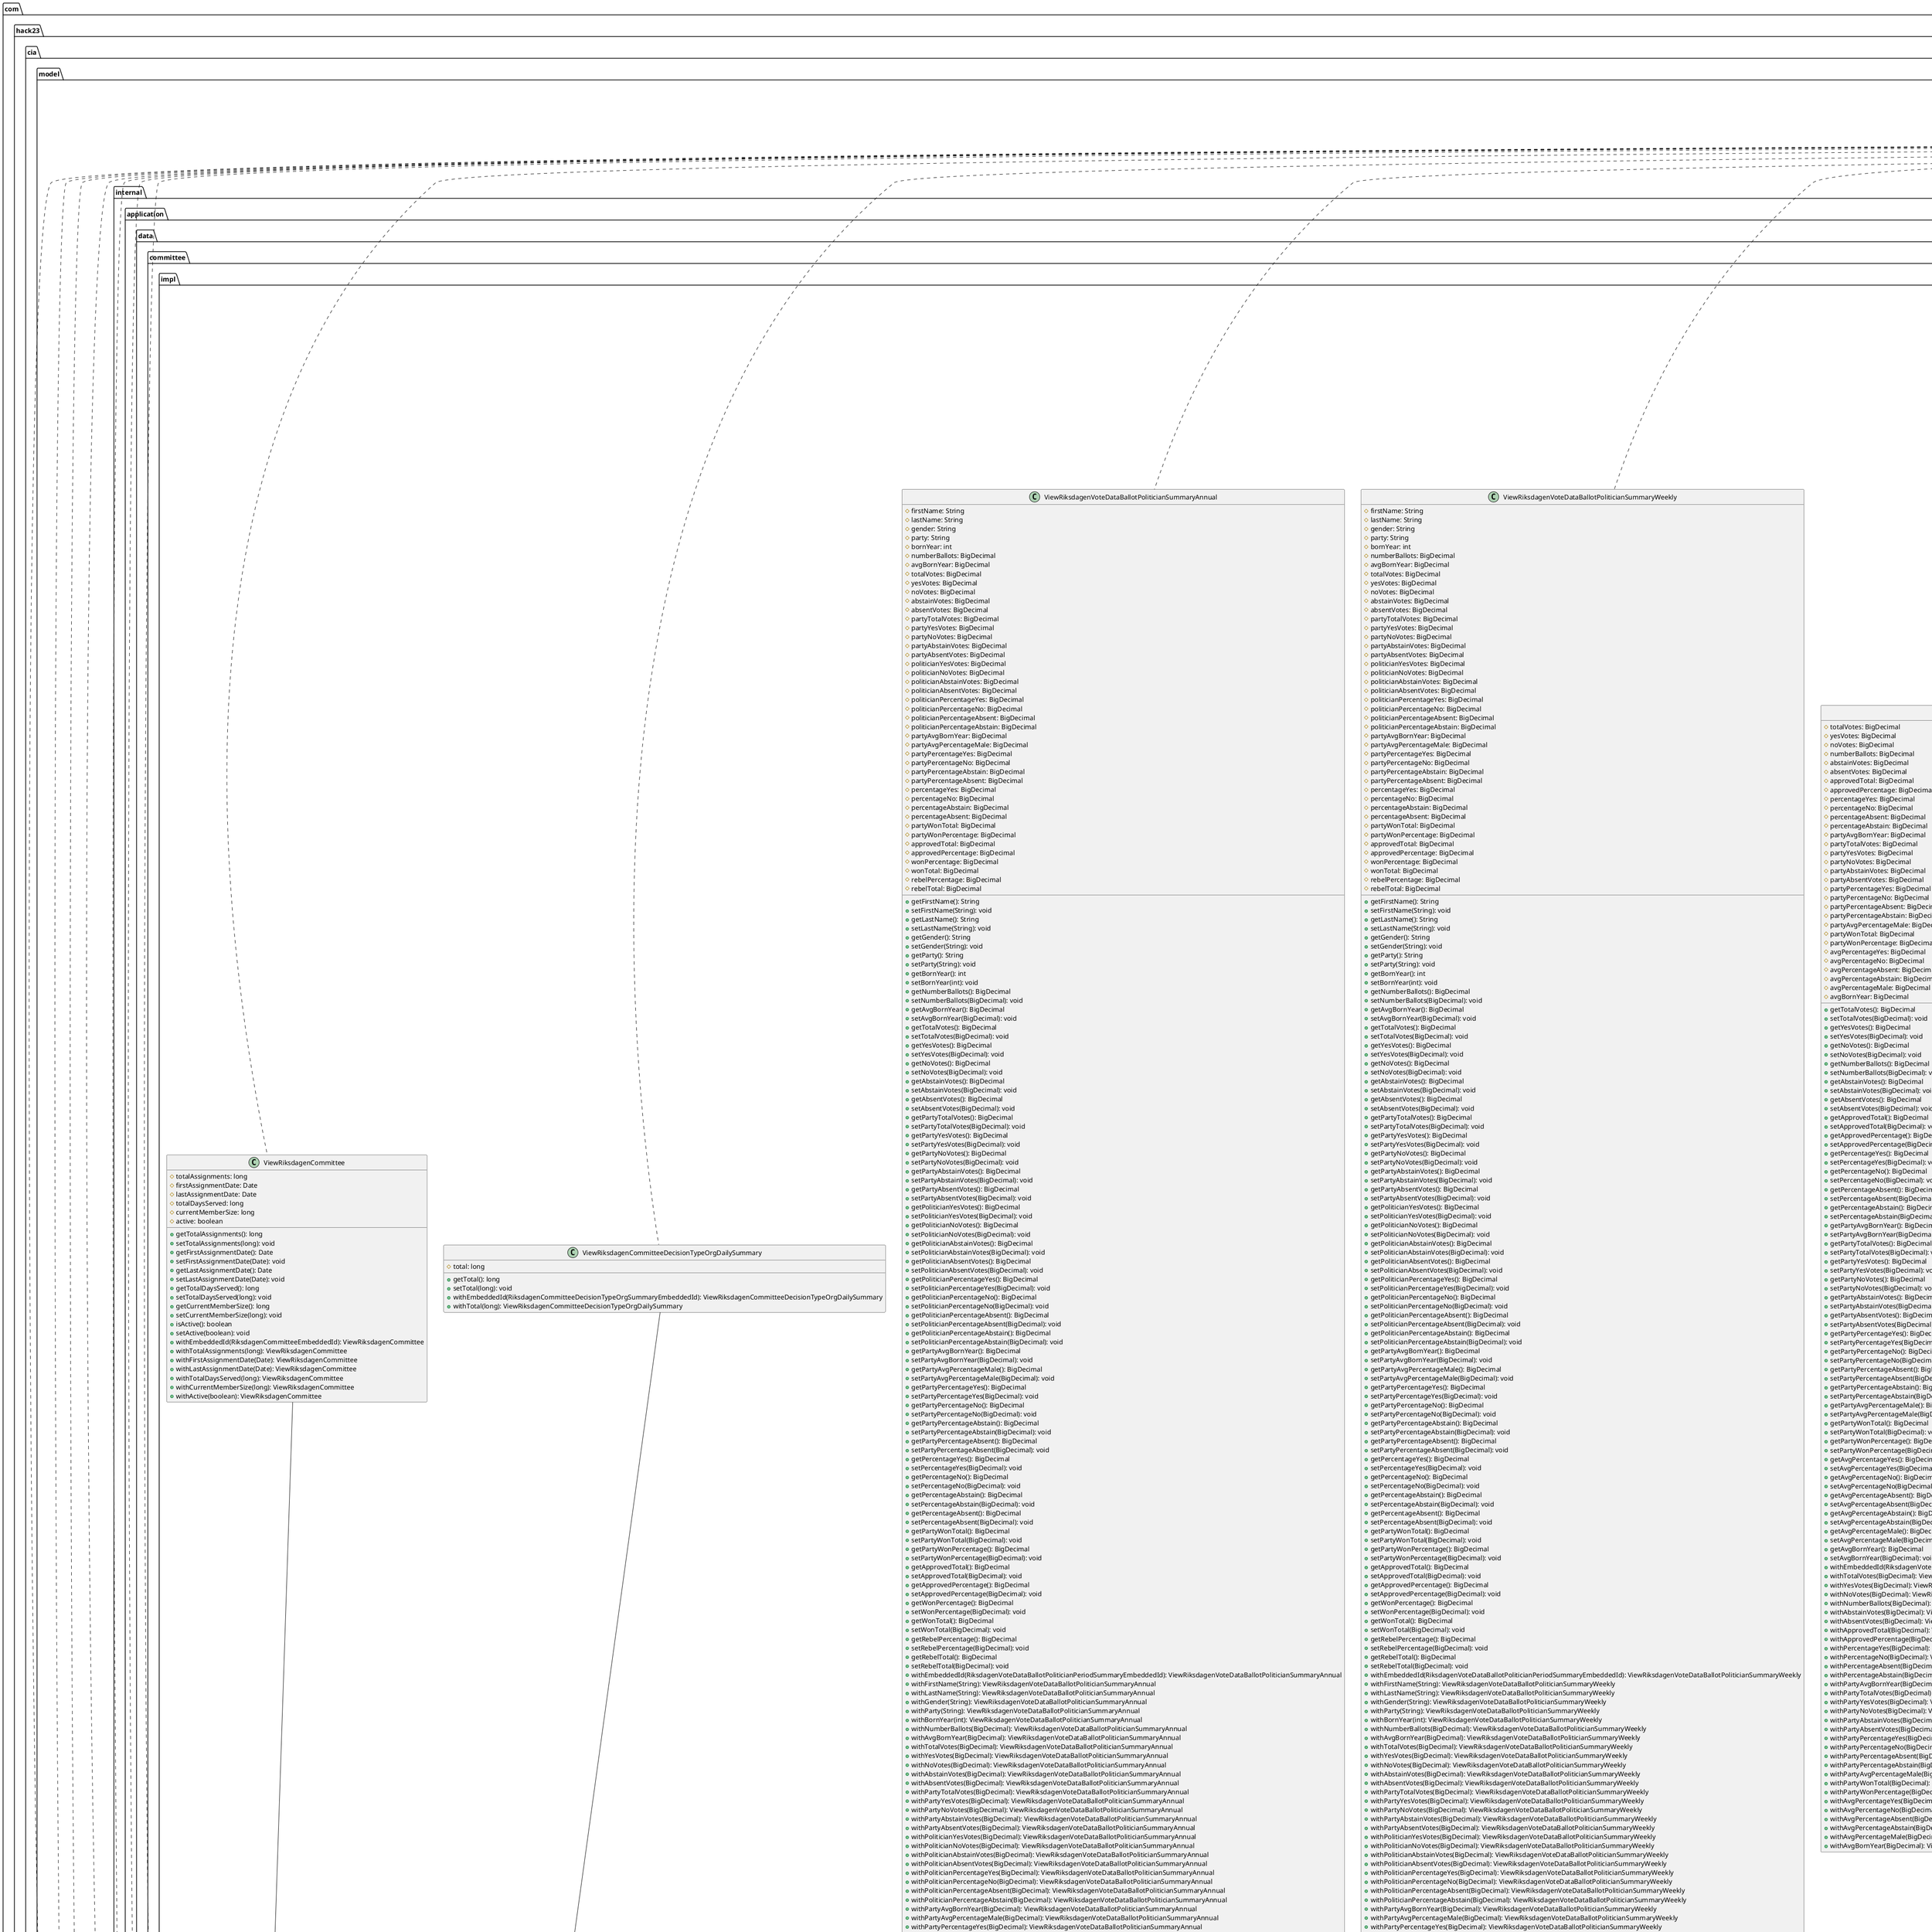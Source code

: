 @startuml
    namespace com.hack23.cia.model.internal.application.data.committee.impl {

        class ViewRiksdagenCommitteeBallotDecisionPoliticianEmbeddedId [[ViewRiksdagenCommitteeBallotDecisionPoliticianEmbeddedId.html]] {
            #id: String
            #intressentId: String
            #hangarId: BigDecimal
            #issue: String
            #concern: String
            +getId(): String
            +setId(String): void
            +getIntressentId(): String
            +setIntressentId(String): void
            +getHangarId(): BigDecimal
            +setHangarId(BigDecimal): void
            +getIssue(): String
            +setIssue(String): void
            +getConcern(): String
            +setConcern(String): void
            +withId(String): ViewRiksdagenCommitteeBallotDecisionPoliticianEmbeddedId
            +withIntressentId(String): ViewRiksdagenCommitteeBallotDecisionPoliticianEmbeddedId
            +withHangarId(BigDecimal): ViewRiksdagenCommitteeBallotDecisionPoliticianEmbeddedId
            +withIssue(String): ViewRiksdagenCommitteeBallotDecisionPoliticianEmbeddedId
            +withConcern(String): ViewRiksdagenCommitteeBallotDecisionPoliticianEmbeddedId
        }

        class ViewRiksdagenCommitteeBallotDecisionEmbeddedId [[ViewRiksdagenCommitteeBallotDecisionEmbeddedId.html]] {
            #id: String
            #hangarId: BigDecimal
            #issue: String
            #concern: String
            +getId(): String
            +setId(String): void
            +getHangarId(): BigDecimal
            +setHangarId(BigDecimal): void
            +getIssue(): String
            +setIssue(String): void
            +getConcern(): String
            +setConcern(String): void
            +withId(String): ViewRiksdagenCommitteeBallotDecisionEmbeddedId
            +withHangarId(BigDecimal): ViewRiksdagenCommitteeBallotDecisionEmbeddedId
            +withIssue(String): ViewRiksdagenCommitteeBallotDecisionEmbeddedId
            +withConcern(String): ViewRiksdagenCommitteeBallotDecisionEmbeddedId
        }

        class ViewRiksdagenCommittee [[ViewRiksdagenCommittee.html]] {
            #totalAssignments: long
            #firstAssignmentDate: Date
            #lastAssignmentDate: Date
            #totalDaysServed: long
            #currentMemberSize: long
            #active: boolean
            +getTotalAssignments(): long
            +setTotalAssignments(long): void
            +getFirstAssignmentDate(): Date
            +setFirstAssignmentDate(Date): void
            +getLastAssignmentDate(): Date
            +setLastAssignmentDate(Date): void
            +getTotalDaysServed(): long
            +setTotalDaysServed(long): void
            +getCurrentMemberSize(): long
            +setCurrentMemberSize(long): void
            +isActive(): boolean
            +setActive(boolean): void
            +withEmbeddedId(RiksdagenCommitteeEmbeddedId): ViewRiksdagenCommittee
            +withTotalAssignments(long): ViewRiksdagenCommittee
            +withFirstAssignmentDate(Date): ViewRiksdagenCommittee
            +withLastAssignmentDate(Date): ViewRiksdagenCommittee
            +withTotalDaysServed(long): ViewRiksdagenCommittee
            +withCurrentMemberSize(long): ViewRiksdagenCommittee
            +withActive(boolean): ViewRiksdagenCommittee
        }

        class RiksdagenCommitteeEmbeddedId [[RiksdagenCommitteeEmbeddedId.html]] {
            #detail: String
            #orgCode: String
            +getDetail(): String
            +setDetail(String): void
            +getOrgCode(): String
            +setOrgCode(String): void
            +withDetail(String): RiksdagenCommitteeEmbeddedId
            +withOrgCode(String): RiksdagenCommitteeEmbeddedId
        }

        class ViewRiksdagenVoteDataBallotPoliticianSummaryWeekly [[ViewRiksdagenVoteDataBallotPoliticianSummaryWeekly.html]] {
            #firstName: String
            #lastName: String
            #gender: String
            #party: String
            #bornYear: int
            #numberBallots: BigDecimal
            #avgBornYear: BigDecimal
            #totalVotes: BigDecimal
            #yesVotes: BigDecimal
            #noVotes: BigDecimal
            #abstainVotes: BigDecimal
            #absentVotes: BigDecimal
            #partyTotalVotes: BigDecimal
            #partyYesVotes: BigDecimal
            #partyNoVotes: BigDecimal
            #partyAbstainVotes: BigDecimal
            #partyAbsentVotes: BigDecimal
            #politicianYesVotes: BigDecimal
            #politicianNoVotes: BigDecimal
            #politicianAbstainVotes: BigDecimal
            #politicianAbsentVotes: BigDecimal
            #politicianPercentageYes: BigDecimal
            #politicianPercentageNo: BigDecimal
            #politicianPercentageAbsent: BigDecimal
            #politicianPercentageAbstain: BigDecimal
            #partyAvgBornYear: BigDecimal
            #partyAvgPercentageMale: BigDecimal
            #partyPercentageYes: BigDecimal
            #partyPercentageNo: BigDecimal
            #partyPercentageAbstain: BigDecimal
            #partyPercentageAbsent: BigDecimal
            #percentageYes: BigDecimal
            #percentageNo: BigDecimal
            #percentageAbstain: BigDecimal
            #percentageAbsent: BigDecimal
            #partyWonTotal: BigDecimal
            #partyWonPercentage: BigDecimal
            #approvedTotal: BigDecimal
            #approvedPercentage: BigDecimal
            #wonPercentage: BigDecimal
            #wonTotal: BigDecimal
            #rebelPercentage: BigDecimal
            #rebelTotal: BigDecimal
            +getFirstName(): String
            +setFirstName(String): void
            +getLastName(): String
            +setLastName(String): void
            +getGender(): String
            +setGender(String): void
            +getParty(): String
            +setParty(String): void
            +getBornYear(): int
            +setBornYear(int): void
            +getNumberBallots(): BigDecimal
            +setNumberBallots(BigDecimal): void
            +getAvgBornYear(): BigDecimal
            +setAvgBornYear(BigDecimal): void
            +getTotalVotes(): BigDecimal
            +setTotalVotes(BigDecimal): void
            +getYesVotes(): BigDecimal
            +setYesVotes(BigDecimal): void
            +getNoVotes(): BigDecimal
            +setNoVotes(BigDecimal): void
            +getAbstainVotes(): BigDecimal
            +setAbstainVotes(BigDecimal): void
            +getAbsentVotes(): BigDecimal
            +setAbsentVotes(BigDecimal): void
            +getPartyTotalVotes(): BigDecimal
            +setPartyTotalVotes(BigDecimal): void
            +getPartyYesVotes(): BigDecimal
            +setPartyYesVotes(BigDecimal): void
            +getPartyNoVotes(): BigDecimal
            +setPartyNoVotes(BigDecimal): void
            +getPartyAbstainVotes(): BigDecimal
            +setPartyAbstainVotes(BigDecimal): void
            +getPartyAbsentVotes(): BigDecimal
            +setPartyAbsentVotes(BigDecimal): void
            +getPoliticianYesVotes(): BigDecimal
            +setPoliticianYesVotes(BigDecimal): void
            +getPoliticianNoVotes(): BigDecimal
            +setPoliticianNoVotes(BigDecimal): void
            +getPoliticianAbstainVotes(): BigDecimal
            +setPoliticianAbstainVotes(BigDecimal): void
            +getPoliticianAbsentVotes(): BigDecimal
            +setPoliticianAbsentVotes(BigDecimal): void
            +getPoliticianPercentageYes(): BigDecimal
            +setPoliticianPercentageYes(BigDecimal): void
            +getPoliticianPercentageNo(): BigDecimal
            +setPoliticianPercentageNo(BigDecimal): void
            +getPoliticianPercentageAbsent(): BigDecimal
            +setPoliticianPercentageAbsent(BigDecimal): void
            +getPoliticianPercentageAbstain(): BigDecimal
            +setPoliticianPercentageAbstain(BigDecimal): void
            +getPartyAvgBornYear(): BigDecimal
            +setPartyAvgBornYear(BigDecimal): void
            +getPartyAvgPercentageMale(): BigDecimal
            +setPartyAvgPercentageMale(BigDecimal): void
            +getPartyPercentageYes(): BigDecimal
            +setPartyPercentageYes(BigDecimal): void
            +getPartyPercentageNo(): BigDecimal
            +setPartyPercentageNo(BigDecimal): void
            +getPartyPercentageAbstain(): BigDecimal
            +setPartyPercentageAbstain(BigDecimal): void
            +getPartyPercentageAbsent(): BigDecimal
            +setPartyPercentageAbsent(BigDecimal): void
            +getPercentageYes(): BigDecimal
            +setPercentageYes(BigDecimal): void
            +getPercentageNo(): BigDecimal
            +setPercentageNo(BigDecimal): void
            +getPercentageAbstain(): BigDecimal
            +setPercentageAbstain(BigDecimal): void
            +getPercentageAbsent(): BigDecimal
            +setPercentageAbsent(BigDecimal): void
            +getPartyWonTotal(): BigDecimal
            +setPartyWonTotal(BigDecimal): void
            +getPartyWonPercentage(): BigDecimal
            +setPartyWonPercentage(BigDecimal): void
            +getApprovedTotal(): BigDecimal
            +setApprovedTotal(BigDecimal): void
            +getApprovedPercentage(): BigDecimal
            +setApprovedPercentage(BigDecimal): void
            +getWonPercentage(): BigDecimal
            +setWonPercentage(BigDecimal): void
            +getWonTotal(): BigDecimal
            +setWonTotal(BigDecimal): void
            +getRebelPercentage(): BigDecimal
            +setRebelPercentage(BigDecimal): void
            +getRebelTotal(): BigDecimal
            +setRebelTotal(BigDecimal): void
            +withEmbeddedId(RiksdagenVoteDataBallotPoliticianPeriodSummaryEmbeddedId): ViewRiksdagenVoteDataBallotPoliticianSummaryWeekly
            +withFirstName(String): ViewRiksdagenVoteDataBallotPoliticianSummaryWeekly
            +withLastName(String): ViewRiksdagenVoteDataBallotPoliticianSummaryWeekly
            +withGender(String): ViewRiksdagenVoteDataBallotPoliticianSummaryWeekly
            +withParty(String): ViewRiksdagenVoteDataBallotPoliticianSummaryWeekly
            +withBornYear(int): ViewRiksdagenVoteDataBallotPoliticianSummaryWeekly
            +withNumberBallots(BigDecimal): ViewRiksdagenVoteDataBallotPoliticianSummaryWeekly
            +withAvgBornYear(BigDecimal): ViewRiksdagenVoteDataBallotPoliticianSummaryWeekly
            +withTotalVotes(BigDecimal): ViewRiksdagenVoteDataBallotPoliticianSummaryWeekly
            +withYesVotes(BigDecimal): ViewRiksdagenVoteDataBallotPoliticianSummaryWeekly
            +withNoVotes(BigDecimal): ViewRiksdagenVoteDataBallotPoliticianSummaryWeekly
            +withAbstainVotes(BigDecimal): ViewRiksdagenVoteDataBallotPoliticianSummaryWeekly
            +withAbsentVotes(BigDecimal): ViewRiksdagenVoteDataBallotPoliticianSummaryWeekly
            +withPartyTotalVotes(BigDecimal): ViewRiksdagenVoteDataBallotPoliticianSummaryWeekly
            +withPartyYesVotes(BigDecimal): ViewRiksdagenVoteDataBallotPoliticianSummaryWeekly
            +withPartyNoVotes(BigDecimal): ViewRiksdagenVoteDataBallotPoliticianSummaryWeekly
            +withPartyAbstainVotes(BigDecimal): ViewRiksdagenVoteDataBallotPoliticianSummaryWeekly
            +withPartyAbsentVotes(BigDecimal): ViewRiksdagenVoteDataBallotPoliticianSummaryWeekly
            +withPoliticianYesVotes(BigDecimal): ViewRiksdagenVoteDataBallotPoliticianSummaryWeekly
            +withPoliticianNoVotes(BigDecimal): ViewRiksdagenVoteDataBallotPoliticianSummaryWeekly
            +withPoliticianAbstainVotes(BigDecimal): ViewRiksdagenVoteDataBallotPoliticianSummaryWeekly
            +withPoliticianAbsentVotes(BigDecimal): ViewRiksdagenVoteDataBallotPoliticianSummaryWeekly
            +withPoliticianPercentageYes(BigDecimal): ViewRiksdagenVoteDataBallotPoliticianSummaryWeekly
            +withPoliticianPercentageNo(BigDecimal): ViewRiksdagenVoteDataBallotPoliticianSummaryWeekly
            +withPoliticianPercentageAbsent(BigDecimal): ViewRiksdagenVoteDataBallotPoliticianSummaryWeekly
            +withPoliticianPercentageAbstain(BigDecimal): ViewRiksdagenVoteDataBallotPoliticianSummaryWeekly
            +withPartyAvgBornYear(BigDecimal): ViewRiksdagenVoteDataBallotPoliticianSummaryWeekly
            +withPartyAvgPercentageMale(BigDecimal): ViewRiksdagenVoteDataBallotPoliticianSummaryWeekly
            +withPartyPercentageYes(BigDecimal): ViewRiksdagenVoteDataBallotPoliticianSummaryWeekly
            +withPartyPercentageNo(BigDecimal): ViewRiksdagenVoteDataBallotPoliticianSummaryWeekly
            +withPartyPercentageAbstain(BigDecimal): ViewRiksdagenVoteDataBallotPoliticianSummaryWeekly
            +withPartyPercentageAbsent(BigDecimal): ViewRiksdagenVoteDataBallotPoliticianSummaryWeekly
            +withPercentageYes(BigDecimal): ViewRiksdagenVoteDataBallotPoliticianSummaryWeekly
            +withPercentageNo(BigDecimal): ViewRiksdagenVoteDataBallotPoliticianSummaryWeekly
            +withPercentageAbstain(BigDecimal): ViewRiksdagenVoteDataBallotPoliticianSummaryWeekly
            +withPercentageAbsent(BigDecimal): ViewRiksdagenVoteDataBallotPoliticianSummaryWeekly
            +withPartyWonTotal(BigDecimal): ViewRiksdagenVoteDataBallotPoliticianSummaryWeekly
            +withPartyWonPercentage(BigDecimal): ViewRiksdagenVoteDataBallotPoliticianSummaryWeekly
            +withApprovedTotal(BigDecimal): ViewRiksdagenVoteDataBallotPoliticianSummaryWeekly
            +withApprovedPercentage(BigDecimal): ViewRiksdagenVoteDataBallotPoliticianSummaryWeekly
            +withWonPercentage(BigDecimal): ViewRiksdagenVoteDataBallotPoliticianSummaryWeekly
            +withWonTotal(BigDecimal): ViewRiksdagenVoteDataBallotPoliticianSummaryWeekly
            +withRebelPercentage(BigDecimal): ViewRiksdagenVoteDataBallotPoliticianSummaryWeekly
            +withRebelTotal(BigDecimal): ViewRiksdagenVoteDataBallotPoliticianSummaryWeekly
        }

        class ViewRiksdagenVoteDataBallotPoliticianSummary [[ViewRiksdagenVoteDataBallotPoliticianSummary.html]] {
            #voteDate: Date
            #party: String
            #rm: String
            #ballotType: String
            #label: String
            #avgBornYear: BigDecimal
            #totalVotes: long
            #yesVotes: long
            #noVotes: long
            #abstainVotes: long
            #absentVotes: long
            #approved: boolean
            #noWinner: boolean
            #percentageYes: BigDecimal
            #percentageNo: BigDecimal
            #percentageAbsent: BigDecimal
            #percentageAbstain: BigDecimal
            #percentageMale: BigDecimal
            #partyAvgBornYear: BigDecimal
            #partyTotalVotes: long
            #partyYesVotes: long
            #partyNoVotes: long
            #partyAbstainVotes: long
            #partyAbsentVotes: long
            #partyApproved: boolean
            #partyNoWinner: boolean
            #partyPercentageYes: BigDecimal
            #partyPercentageNo: BigDecimal
            #partyPercentageAbsent: BigDecimal
            #partyPercentageAbstain: BigDecimal
            #partyPercentageMale: BigDecimal
            #firstName: String
            #lastName: String
            #gender: String
            #vote: String
            #bornYear: int
            #won: boolean
            #rebel: boolean
            #partyWon: boolean
            +getVoteDate(): Date
            +setVoteDate(Date): void
            +getParty(): String
            +setParty(String): void
            +getRm(): String
            +setRm(String): void
            +getBallotType(): String
            +setBallotType(String): void
            +getLabel(): String
            +setLabel(String): void
            +getAvgBornYear(): BigDecimal
            +setAvgBornYear(BigDecimal): void
            +getTotalVotes(): long
            +setTotalVotes(long): void
            +getYesVotes(): long
            +setYesVotes(long): void
            +getNoVotes(): long
            +setNoVotes(long): void
            +getAbstainVotes(): long
            +setAbstainVotes(long): void
            +getAbsentVotes(): long
            +setAbsentVotes(long): void
            +isApproved(): boolean
            +setApproved(boolean): void
            +isNoWinner(): boolean
            +setNoWinner(boolean): void
            +getPercentageYes(): BigDecimal
            +setPercentageYes(BigDecimal): void
            +getPercentageNo(): BigDecimal
            +setPercentageNo(BigDecimal): void
            +getPercentageAbsent(): BigDecimal
            +setPercentageAbsent(BigDecimal): void
            +getPercentageAbstain(): BigDecimal
            +setPercentageAbstain(BigDecimal): void
            +getPercentageMale(): BigDecimal
            +setPercentageMale(BigDecimal): void
            +getPartyAvgBornYear(): BigDecimal
            +setPartyAvgBornYear(BigDecimal): void
            +getPartyTotalVotes(): long
            +setPartyTotalVotes(long): void
            +getPartyYesVotes(): long
            +setPartyYesVotes(long): void
            +getPartyNoVotes(): long
            +setPartyNoVotes(long): void
            +getPartyAbstainVotes(): long
            +setPartyAbstainVotes(long): void
            +getPartyAbsentVotes(): long
            +setPartyAbsentVotes(long): void
            +isPartyApproved(): boolean
            +setPartyApproved(boolean): void
            +isPartyNoWinner(): boolean
            +setPartyNoWinner(boolean): void
            +getPartyPercentageYes(): BigDecimal
            +setPartyPercentageYes(BigDecimal): void
            +getPartyPercentageNo(): BigDecimal
            +setPartyPercentageNo(BigDecimal): void
            +getPartyPercentageAbsent(): BigDecimal
            +setPartyPercentageAbsent(BigDecimal): void
            +getPartyPercentageAbstain(): BigDecimal
            +setPartyPercentageAbstain(BigDecimal): void
            +getPartyPercentageMale(): BigDecimal
            +setPartyPercentageMale(BigDecimal): void
            +getFirstName(): String
            +setFirstName(String): void
            +getLastName(): String
            +setLastName(String): void
            +getGender(): String
            +setGender(String): void
            +getVote(): String
            +setVote(String): void
            +getBornYear(): int
            +setBornYear(int): void
            +isWon(): boolean
            +setWon(boolean): void
            +isRebel(): boolean
            +setRebel(boolean): void
            +isPartyWon(): boolean
            +setPartyWon(boolean): void
            +withEmbeddedId(RiksdagenVoteDataBallotPoliticianEmbeddedId): ViewRiksdagenVoteDataBallotPoliticianSummary
            +withVoteDate(Date): ViewRiksdagenVoteDataBallotPoliticianSummary
            +withParty(String): ViewRiksdagenVoteDataBallotPoliticianSummary
            +withRm(String): ViewRiksdagenVoteDataBallotPoliticianSummary
            +withBallotType(String): ViewRiksdagenVoteDataBallotPoliticianSummary
            +withLabel(String): ViewRiksdagenVoteDataBallotPoliticianSummary
            +withAvgBornYear(BigDecimal): ViewRiksdagenVoteDataBallotPoliticianSummary
            +withTotalVotes(long): ViewRiksdagenVoteDataBallotPoliticianSummary
            +withYesVotes(long): ViewRiksdagenVoteDataBallotPoliticianSummary
            +withNoVotes(long): ViewRiksdagenVoteDataBallotPoliticianSummary
            +withAbstainVotes(long): ViewRiksdagenVoteDataBallotPoliticianSummary
            +withAbsentVotes(long): ViewRiksdagenVoteDataBallotPoliticianSummary
            +withApproved(boolean): ViewRiksdagenVoteDataBallotPoliticianSummary
            +withNoWinner(boolean): ViewRiksdagenVoteDataBallotPoliticianSummary
            +withPercentageYes(BigDecimal): ViewRiksdagenVoteDataBallotPoliticianSummary
            +withPercentageNo(BigDecimal): ViewRiksdagenVoteDataBallotPoliticianSummary
            +withPercentageAbsent(BigDecimal): ViewRiksdagenVoteDataBallotPoliticianSummary
            +withPercentageAbstain(BigDecimal): ViewRiksdagenVoteDataBallotPoliticianSummary
            +withPercentageMale(BigDecimal): ViewRiksdagenVoteDataBallotPoliticianSummary
            +withPartyAvgBornYear(BigDecimal): ViewRiksdagenVoteDataBallotPoliticianSummary
            +withPartyTotalVotes(long): ViewRiksdagenVoteDataBallotPoliticianSummary
            +withPartyYesVotes(long): ViewRiksdagenVoteDataBallotPoliticianSummary
            +withPartyNoVotes(long): ViewRiksdagenVoteDataBallotPoliticianSummary
            +withPartyAbstainVotes(long): ViewRiksdagenVoteDataBallotPoliticianSummary
            +withPartyAbsentVotes(long): ViewRiksdagenVoteDataBallotPoliticianSummary
            +withPartyApproved(boolean): ViewRiksdagenVoteDataBallotPoliticianSummary
            +withPartyNoWinner(boolean): ViewRiksdagenVoteDataBallotPoliticianSummary
            +withPartyPercentageYes(BigDecimal): ViewRiksdagenVoteDataBallotPoliticianSummary
            +withPartyPercentageNo(BigDecimal): ViewRiksdagenVoteDataBallotPoliticianSummary
            +withPartyPercentageAbsent(BigDecimal): ViewRiksdagenVoteDataBallotPoliticianSummary
            +withPartyPercentageAbstain(BigDecimal): ViewRiksdagenVoteDataBallotPoliticianSummary
            +withPartyPercentageMale(BigDecimal): ViewRiksdagenVoteDataBallotPoliticianSummary
            +withFirstName(String): ViewRiksdagenVoteDataBallotPoliticianSummary
            +withLastName(String): ViewRiksdagenVoteDataBallotPoliticianSummary
            +withGender(String): ViewRiksdagenVoteDataBallotPoliticianSummary
            +withVote(String): ViewRiksdagenVoteDataBallotPoliticianSummary
            +withBornYear(int): ViewRiksdagenVoteDataBallotPoliticianSummary
            +withWon(boolean): ViewRiksdagenVoteDataBallotPoliticianSummary
            +withRebel(boolean): ViewRiksdagenVoteDataBallotPoliticianSummary
            +withPartyWon(boolean): ViewRiksdagenVoteDataBallotPoliticianSummary
        }

        class ViewRiksdagenCommitteeDecisionTypeOrgDailySummary [[ViewRiksdagenCommitteeDecisionTypeOrgDailySummary.html]] {
            #total: long
            +getTotal(): long
            +setTotal(long): void
            +withEmbeddedId(RiksdagenCommitteeDecisionTypeOrgSummaryEmbeddedId): ViewRiksdagenCommitteeDecisionTypeOrgDailySummary
            +withTotal(long): ViewRiksdagenCommitteeDecisionTypeOrgDailySummary
        }

        class ViewRiksdagenCommitteeBallotDecisionPartyEmbeddedId [[ViewRiksdagenCommitteeBallotDecisionPartyEmbeddedId.html]] {
            #id: String
            #party: String
            #hangarId: BigDecimal
            #issue: String
            #concern: String
            +getId(): String
            +setId(String): void
            +getParty(): String
            +setParty(String): void
            +getHangarId(): BigDecimal
            +setHangarId(BigDecimal): void
            +getIssue(): String
            +setIssue(String): void
            +getConcern(): String
            +setConcern(String): void
            +withId(String): ViewRiksdagenCommitteeBallotDecisionPartyEmbeddedId
            +withParty(String): ViewRiksdagenCommitteeBallotDecisionPartyEmbeddedId
            +withHangarId(BigDecimal): ViewRiksdagenCommitteeBallotDecisionPartyEmbeddedId
            +withIssue(String): ViewRiksdagenCommitteeBallotDecisionPartyEmbeddedId
            +withConcern(String): ViewRiksdagenCommitteeBallotDecisionPartyEmbeddedId
        }

        class ViewRiksdagenVoteDataBallotPoliticianSummaryAnnual [[ViewRiksdagenVoteDataBallotPoliticianSummaryAnnual.html]] {
            #firstName: String
            #lastName: String
            #gender: String
            #party: String
            #bornYear: int
            #numberBallots: BigDecimal
            #avgBornYear: BigDecimal
            #totalVotes: BigDecimal
            #yesVotes: BigDecimal
            #noVotes: BigDecimal
            #abstainVotes: BigDecimal
            #absentVotes: BigDecimal
            #partyTotalVotes: BigDecimal
            #partyYesVotes: BigDecimal
            #partyNoVotes: BigDecimal
            #partyAbstainVotes: BigDecimal
            #partyAbsentVotes: BigDecimal
            #politicianYesVotes: BigDecimal
            #politicianNoVotes: BigDecimal
            #politicianAbstainVotes: BigDecimal
            #politicianAbsentVotes: BigDecimal
            #politicianPercentageYes: BigDecimal
            #politicianPercentageNo: BigDecimal
            #politicianPercentageAbsent: BigDecimal
            #politicianPercentageAbstain: BigDecimal
            #partyAvgBornYear: BigDecimal
            #partyAvgPercentageMale: BigDecimal
            #partyPercentageYes: BigDecimal
            #partyPercentageNo: BigDecimal
            #partyPercentageAbstain: BigDecimal
            #partyPercentageAbsent: BigDecimal
            #percentageYes: BigDecimal
            #percentageNo: BigDecimal
            #percentageAbstain: BigDecimal
            #percentageAbsent: BigDecimal
            #partyWonTotal: BigDecimal
            #partyWonPercentage: BigDecimal
            #approvedTotal: BigDecimal
            #approvedPercentage: BigDecimal
            #wonPercentage: BigDecimal
            #wonTotal: BigDecimal
            #rebelPercentage: BigDecimal
            #rebelTotal: BigDecimal
            +getFirstName(): String
            +setFirstName(String): void
            +getLastName(): String
            +setLastName(String): void
            +getGender(): String
            +setGender(String): void
            +getParty(): String
            +setParty(String): void
            +getBornYear(): int
            +setBornYear(int): void
            +getNumberBallots(): BigDecimal
            +setNumberBallots(BigDecimal): void
            +getAvgBornYear(): BigDecimal
            +setAvgBornYear(BigDecimal): void
            +getTotalVotes(): BigDecimal
            +setTotalVotes(BigDecimal): void
            +getYesVotes(): BigDecimal
            +setYesVotes(BigDecimal): void
            +getNoVotes(): BigDecimal
            +setNoVotes(BigDecimal): void
            +getAbstainVotes(): BigDecimal
            +setAbstainVotes(BigDecimal): void
            +getAbsentVotes(): BigDecimal
            +setAbsentVotes(BigDecimal): void
            +getPartyTotalVotes(): BigDecimal
            +setPartyTotalVotes(BigDecimal): void
            +getPartyYesVotes(): BigDecimal
            +setPartyYesVotes(BigDecimal): void
            +getPartyNoVotes(): BigDecimal
            +setPartyNoVotes(BigDecimal): void
            +getPartyAbstainVotes(): BigDecimal
            +setPartyAbstainVotes(BigDecimal): void
            +getPartyAbsentVotes(): BigDecimal
            +setPartyAbsentVotes(BigDecimal): void
            +getPoliticianYesVotes(): BigDecimal
            +setPoliticianYesVotes(BigDecimal): void
            +getPoliticianNoVotes(): BigDecimal
            +setPoliticianNoVotes(BigDecimal): void
            +getPoliticianAbstainVotes(): BigDecimal
            +setPoliticianAbstainVotes(BigDecimal): void
            +getPoliticianAbsentVotes(): BigDecimal
            +setPoliticianAbsentVotes(BigDecimal): void
            +getPoliticianPercentageYes(): BigDecimal
            +setPoliticianPercentageYes(BigDecimal): void
            +getPoliticianPercentageNo(): BigDecimal
            +setPoliticianPercentageNo(BigDecimal): void
            +getPoliticianPercentageAbsent(): BigDecimal
            +setPoliticianPercentageAbsent(BigDecimal): void
            +getPoliticianPercentageAbstain(): BigDecimal
            +setPoliticianPercentageAbstain(BigDecimal): void
            +getPartyAvgBornYear(): BigDecimal
            +setPartyAvgBornYear(BigDecimal): void
            +getPartyAvgPercentageMale(): BigDecimal
            +setPartyAvgPercentageMale(BigDecimal): void
            +getPartyPercentageYes(): BigDecimal
            +setPartyPercentageYes(BigDecimal): void
            +getPartyPercentageNo(): BigDecimal
            +setPartyPercentageNo(BigDecimal): void
            +getPartyPercentageAbstain(): BigDecimal
            +setPartyPercentageAbstain(BigDecimal): void
            +getPartyPercentageAbsent(): BigDecimal
            +setPartyPercentageAbsent(BigDecimal): void
            +getPercentageYes(): BigDecimal
            +setPercentageYes(BigDecimal): void
            +getPercentageNo(): BigDecimal
            +setPercentageNo(BigDecimal): void
            +getPercentageAbstain(): BigDecimal
            +setPercentageAbstain(BigDecimal): void
            +getPercentageAbsent(): BigDecimal
            +setPercentageAbsent(BigDecimal): void
            +getPartyWonTotal(): BigDecimal
            +setPartyWonTotal(BigDecimal): void
            +getPartyWonPercentage(): BigDecimal
            +setPartyWonPercentage(BigDecimal): void
            +getApprovedTotal(): BigDecimal
            +setApprovedTotal(BigDecimal): void
            +getApprovedPercentage(): BigDecimal
            +setApprovedPercentage(BigDecimal): void
            +getWonPercentage(): BigDecimal
            +setWonPercentage(BigDecimal): void
            +getWonTotal(): BigDecimal
            +setWonTotal(BigDecimal): void
            +getRebelPercentage(): BigDecimal
            +setRebelPercentage(BigDecimal): void
            +getRebelTotal(): BigDecimal
            +setRebelTotal(BigDecimal): void
            +withEmbeddedId(RiksdagenVoteDataBallotPoliticianPeriodSummaryEmbeddedId): ViewRiksdagenVoteDataBallotPoliticianSummaryAnnual
            +withFirstName(String): ViewRiksdagenVoteDataBallotPoliticianSummaryAnnual
            +withLastName(String): ViewRiksdagenVoteDataBallotPoliticianSummaryAnnual
            +withGender(String): ViewRiksdagenVoteDataBallotPoliticianSummaryAnnual
            +withParty(String): ViewRiksdagenVoteDataBallotPoliticianSummaryAnnual
            +withBornYear(int): ViewRiksdagenVoteDataBallotPoliticianSummaryAnnual
            +withNumberBallots(BigDecimal): ViewRiksdagenVoteDataBallotPoliticianSummaryAnnual
            +withAvgBornYear(BigDecimal): ViewRiksdagenVoteDataBallotPoliticianSummaryAnnual
            +withTotalVotes(BigDecimal): ViewRiksdagenVoteDataBallotPoliticianSummaryAnnual
            +withYesVotes(BigDecimal): ViewRiksdagenVoteDataBallotPoliticianSummaryAnnual
            +withNoVotes(BigDecimal): ViewRiksdagenVoteDataBallotPoliticianSummaryAnnual
            +withAbstainVotes(BigDecimal): ViewRiksdagenVoteDataBallotPoliticianSummaryAnnual
            +withAbsentVotes(BigDecimal): ViewRiksdagenVoteDataBallotPoliticianSummaryAnnual
            +withPartyTotalVotes(BigDecimal): ViewRiksdagenVoteDataBallotPoliticianSummaryAnnual
            +withPartyYesVotes(BigDecimal): ViewRiksdagenVoteDataBallotPoliticianSummaryAnnual
            +withPartyNoVotes(BigDecimal): ViewRiksdagenVoteDataBallotPoliticianSummaryAnnual
            +withPartyAbstainVotes(BigDecimal): ViewRiksdagenVoteDataBallotPoliticianSummaryAnnual
            +withPartyAbsentVotes(BigDecimal): ViewRiksdagenVoteDataBallotPoliticianSummaryAnnual
            +withPoliticianYesVotes(BigDecimal): ViewRiksdagenVoteDataBallotPoliticianSummaryAnnual
            +withPoliticianNoVotes(BigDecimal): ViewRiksdagenVoteDataBallotPoliticianSummaryAnnual
            +withPoliticianAbstainVotes(BigDecimal): ViewRiksdagenVoteDataBallotPoliticianSummaryAnnual
            +withPoliticianAbsentVotes(BigDecimal): ViewRiksdagenVoteDataBallotPoliticianSummaryAnnual
            +withPoliticianPercentageYes(BigDecimal): ViewRiksdagenVoteDataBallotPoliticianSummaryAnnual
            +withPoliticianPercentageNo(BigDecimal): ViewRiksdagenVoteDataBallotPoliticianSummaryAnnual
            +withPoliticianPercentageAbsent(BigDecimal): ViewRiksdagenVoteDataBallotPoliticianSummaryAnnual
            +withPoliticianPercentageAbstain(BigDecimal): ViewRiksdagenVoteDataBallotPoliticianSummaryAnnual
            +withPartyAvgBornYear(BigDecimal): ViewRiksdagenVoteDataBallotPoliticianSummaryAnnual
            +withPartyAvgPercentageMale(BigDecimal): ViewRiksdagenVoteDataBallotPoliticianSummaryAnnual
            +withPartyPercentageYes(BigDecimal): ViewRiksdagenVoteDataBallotPoliticianSummaryAnnual
            +withPartyPercentageNo(BigDecimal): ViewRiksdagenVoteDataBallotPoliticianSummaryAnnual
            +withPartyPercentageAbstain(BigDecimal): ViewRiksdagenVoteDataBallotPoliticianSummaryAnnual
            +withPartyPercentageAbsent(BigDecimal): ViewRiksdagenVoteDataBallotPoliticianSummaryAnnual
            +withPercentageYes(BigDecimal): ViewRiksdagenVoteDataBallotPoliticianSummaryAnnual
            +withPercentageNo(BigDecimal): ViewRiksdagenVoteDataBallotPoliticianSummaryAnnual
            +withPercentageAbstain(BigDecimal): ViewRiksdagenVoteDataBallotPoliticianSummaryAnnual
            +withPercentageAbsent(BigDecimal): ViewRiksdagenVoteDataBallotPoliticianSummaryAnnual
            +withPartyWonTotal(BigDecimal): ViewRiksdagenVoteDataBallotPoliticianSummaryAnnual
            +withPartyWonPercentage(BigDecimal): ViewRiksdagenVoteDataBallotPoliticianSummaryAnnual
            +withApprovedTotal(BigDecimal): ViewRiksdagenVoteDataBallotPoliticianSummaryAnnual
            +withApprovedPercentage(BigDecimal): ViewRiksdagenVoteDataBallotPoliticianSummaryAnnual
            +withWonPercentage(BigDecimal): ViewRiksdagenVoteDataBallotPoliticianSummaryAnnual
            +withWonTotal(BigDecimal): ViewRiksdagenVoteDataBallotPoliticianSummaryAnnual
            +withRebelPercentage(BigDecimal): ViewRiksdagenVoteDataBallotPoliticianSummaryAnnual
            +withRebelTotal(BigDecimal): ViewRiksdagenVoteDataBallotPoliticianSummaryAnnual
        }

        class ViewRiksdagenVoteDataBallotPartySummaryAnnual [[ViewRiksdagenVoteDataBallotPartySummaryAnnual.html]] {
            #totalVotes: BigDecimal
            #yesVotes: BigDecimal
            #noVotes: BigDecimal
            #numberBallots: BigDecimal
            #abstainVotes: BigDecimal
            #absentVotes: BigDecimal
            #approvedTotal: BigDecimal
            #approvedPercentage: BigDecimal
            #percentageYes: BigDecimal
            #percentageNo: BigDecimal
            #percentageAbsent: BigDecimal
            #percentageAbstain: BigDecimal
            #partyAvgBornYear: BigDecimal
            #partyTotalVotes: BigDecimal
            #partyYesVotes: BigDecimal
            #partyNoVotes: BigDecimal
            #partyAbstainVotes: BigDecimal
            #partyAbsentVotes: BigDecimal
            #partyPercentageYes: BigDecimal
            #partyPercentageNo: BigDecimal
            #partyPercentageAbsent: BigDecimal
            #partyPercentageAbstain: BigDecimal
            #partyAvgPercentageMale: BigDecimal
            #partyWonTotal: BigDecimal
            #partyWonPercentage: BigDecimal
            #avgPercentageYes: BigDecimal
            #avgPercentageNo: BigDecimal
            #avgPercentageAbsent: BigDecimal
            #avgPercentageAbstain: BigDecimal
            #avgPercentageMale: BigDecimal
            #avgBornYear: BigDecimal
            +getTotalVotes(): BigDecimal
            +setTotalVotes(BigDecimal): void
            +getYesVotes(): BigDecimal
            +setYesVotes(BigDecimal): void
            +getNoVotes(): BigDecimal
            +setNoVotes(BigDecimal): void
            +getNumberBallots(): BigDecimal
            +setNumberBallots(BigDecimal): void
            +getAbstainVotes(): BigDecimal
            +setAbstainVotes(BigDecimal): void
            +getAbsentVotes(): BigDecimal
            +setAbsentVotes(BigDecimal): void
            +getApprovedTotal(): BigDecimal
            +setApprovedTotal(BigDecimal): void
            +getApprovedPercentage(): BigDecimal
            +setApprovedPercentage(BigDecimal): void
            +getPercentageYes(): BigDecimal
            +setPercentageYes(BigDecimal): void
            +getPercentageNo(): BigDecimal
            +setPercentageNo(BigDecimal): void
            +getPercentageAbsent(): BigDecimal
            +setPercentageAbsent(BigDecimal): void
            +getPercentageAbstain(): BigDecimal
            +setPercentageAbstain(BigDecimal): void
            +getPartyAvgBornYear(): BigDecimal
            +setPartyAvgBornYear(BigDecimal): void
            +getPartyTotalVotes(): BigDecimal
            +setPartyTotalVotes(BigDecimal): void
            +getPartyYesVotes(): BigDecimal
            +setPartyYesVotes(BigDecimal): void
            +getPartyNoVotes(): BigDecimal
            +setPartyNoVotes(BigDecimal): void
            +getPartyAbstainVotes(): BigDecimal
            +setPartyAbstainVotes(BigDecimal): void
            +getPartyAbsentVotes(): BigDecimal
            +setPartyAbsentVotes(BigDecimal): void
            +getPartyPercentageYes(): BigDecimal
            +setPartyPercentageYes(BigDecimal): void
            +getPartyPercentageNo(): BigDecimal
            +setPartyPercentageNo(BigDecimal): void
            +getPartyPercentageAbsent(): BigDecimal
            +setPartyPercentageAbsent(BigDecimal): void
            +getPartyPercentageAbstain(): BigDecimal
            +setPartyPercentageAbstain(BigDecimal): void
            +getPartyAvgPercentageMale(): BigDecimal
            +setPartyAvgPercentageMale(BigDecimal): void
            +getPartyWonTotal(): BigDecimal
            +setPartyWonTotal(BigDecimal): void
            +getPartyWonPercentage(): BigDecimal
            +setPartyWonPercentage(BigDecimal): void
            +getAvgPercentageYes(): BigDecimal
            +setAvgPercentageYes(BigDecimal): void
            +getAvgPercentageNo(): BigDecimal
            +setAvgPercentageNo(BigDecimal): void
            +getAvgPercentageAbsent(): BigDecimal
            +setAvgPercentageAbsent(BigDecimal): void
            +getAvgPercentageAbstain(): BigDecimal
            +setAvgPercentageAbstain(BigDecimal): void
            +getAvgPercentageMale(): BigDecimal
            +setAvgPercentageMale(BigDecimal): void
            +getAvgBornYear(): BigDecimal
            +setAvgBornYear(BigDecimal): void
            +withEmbeddedId(RiksdagenVoteDataBallotPartyPeriodSummaryEmbeddedId): ViewRiksdagenVoteDataBallotPartySummaryAnnual
            +withTotalVotes(BigDecimal): ViewRiksdagenVoteDataBallotPartySummaryAnnual
            +withYesVotes(BigDecimal): ViewRiksdagenVoteDataBallotPartySummaryAnnual
            +withNoVotes(BigDecimal): ViewRiksdagenVoteDataBallotPartySummaryAnnual
            +withNumberBallots(BigDecimal): ViewRiksdagenVoteDataBallotPartySummaryAnnual
            +withAbstainVotes(BigDecimal): ViewRiksdagenVoteDataBallotPartySummaryAnnual
            +withAbsentVotes(BigDecimal): ViewRiksdagenVoteDataBallotPartySummaryAnnual
            +withApprovedTotal(BigDecimal): ViewRiksdagenVoteDataBallotPartySummaryAnnual
            +withApprovedPercentage(BigDecimal): ViewRiksdagenVoteDataBallotPartySummaryAnnual
            +withPercentageYes(BigDecimal): ViewRiksdagenVoteDataBallotPartySummaryAnnual
            +withPercentageNo(BigDecimal): ViewRiksdagenVoteDataBallotPartySummaryAnnual
            +withPercentageAbsent(BigDecimal): ViewRiksdagenVoteDataBallotPartySummaryAnnual
            +withPercentageAbstain(BigDecimal): ViewRiksdagenVoteDataBallotPartySummaryAnnual
            +withPartyAvgBornYear(BigDecimal): ViewRiksdagenVoteDataBallotPartySummaryAnnual
            +withPartyTotalVotes(BigDecimal): ViewRiksdagenVoteDataBallotPartySummaryAnnual
            +withPartyYesVotes(BigDecimal): ViewRiksdagenVoteDataBallotPartySummaryAnnual
            +withPartyNoVotes(BigDecimal): ViewRiksdagenVoteDataBallotPartySummaryAnnual
            +withPartyAbstainVotes(BigDecimal): ViewRiksdagenVoteDataBallotPartySummaryAnnual
            +withPartyAbsentVotes(BigDecimal): ViewRiksdagenVoteDataBallotPartySummaryAnnual
            +withPartyPercentageYes(BigDecimal): ViewRiksdagenVoteDataBallotPartySummaryAnnual
            +withPartyPercentageNo(BigDecimal): ViewRiksdagenVoteDataBallotPartySummaryAnnual
            +withPartyPercentageAbsent(BigDecimal): ViewRiksdagenVoteDataBallotPartySummaryAnnual
            +withPartyPercentageAbstain(BigDecimal): ViewRiksdagenVoteDataBallotPartySummaryAnnual
            +withPartyAvgPercentageMale(BigDecimal): ViewRiksdagenVoteDataBallotPartySummaryAnnual
            +withPartyWonTotal(BigDecimal): ViewRiksdagenVoteDataBallotPartySummaryAnnual
            +withPartyWonPercentage(BigDecimal): ViewRiksdagenVoteDataBallotPartySummaryAnnual
            +withAvgPercentageYes(BigDecimal): ViewRiksdagenVoteDataBallotPartySummaryAnnual
            +withAvgPercentageNo(BigDecimal): ViewRiksdagenVoteDataBallotPartySummaryAnnual
            +withAvgPercentageAbsent(BigDecimal): ViewRiksdagenVoteDataBallotPartySummaryAnnual
            +withAvgPercentageAbstain(BigDecimal): ViewRiksdagenVoteDataBallotPartySummaryAnnual
            +withAvgPercentageMale(BigDecimal): ViewRiksdagenVoteDataBallotPartySummaryAnnual
            +withAvgBornYear(BigDecimal): ViewRiksdagenVoteDataBallotPartySummaryAnnual
        }

        class RiksdagenCommitteeDecisionTypeOrgSummaryEmbeddedId [[RiksdagenCommitteeDecisionTypeOrgSummaryEmbeddedId.html]] {
            #decisionDate: Date
            #decisionType: String
            #org: String
            +getDecisionDate(): Date
            +setDecisionDate(Date): void
            +getDecisionType(): String
            +setDecisionType(String): void
            +getOrg(): String
            +setOrg(String): void
            +withDecisionDate(Date): RiksdagenCommitteeDecisionTypeOrgSummaryEmbeddedId
            +withDecisionType(String): RiksdagenCommitteeDecisionTypeOrgSummaryEmbeddedId
            +withOrg(String): RiksdagenCommitteeDecisionTypeOrgSummaryEmbeddedId
        }

        class RiksdagenVoteDataBallotPartyEmbeddedId [[RiksdagenVoteDataBallotPartyEmbeddedId.html]] {
            #ballotId: String
            #concern: String
            #issue: String
            #party: String
            +getBallotId(): String
            +setBallotId(String): void
            +getConcern(): String
            +setConcern(String): void
            +getIssue(): String
            +setIssue(String): void
            +getParty(): String
            +setParty(String): void
            +withBallotId(String): RiksdagenVoteDataBallotPartyEmbeddedId
            +withConcern(String): RiksdagenVoteDataBallotPartyEmbeddedId
            +withIssue(String): RiksdagenVoteDataBallotPartyEmbeddedId
            +withParty(String): RiksdagenVoteDataBallotPartyEmbeddedId
        }

        class ViewRiksdagenVoteDataBallotPartySummaryDaily [[ViewRiksdagenVoteDataBallotPartySummaryDaily.html]] {
            #totalVotes: BigDecimal
            #yesVotes: BigDecimal
            #noVotes: BigDecimal
            #numberBallots: long
            #abstainVotes: BigDecimal
            #absentVotes: BigDecimal
            #approvedTotal: long
            #approvedPercentage: BigDecimal
            #percentageYes: BigDecimal
            #percentageNo: BigDecimal
            #percentageAbsent: BigDecimal
            #percentageAbstain: BigDecimal
            #percentageApproved: BigDecimal
            #partyAvgBornYear: BigDecimal
            #partyTotalVotes: BigDecimal
            #partyYesVotes: BigDecimal
            #partyNoVotes: BigDecimal
            #partyAbstainVotes: BigDecimal
            #partyAbsentVotes: BigDecimal
            #partyPercentageYes: BigDecimal
            #partyPercentageNo: BigDecimal
            #partyPercentageAbsent: BigDecimal
            #partyPercentageAbstain: BigDecimal
            #partyAvgPercentageMale: BigDecimal
            #partyWonTotal: long
            #partyWonPercentage: BigDecimal
            #avgTotalVotes: long
            #avgYesVotes: BigDecimal
            #avgNoVotes: BigDecimal
            #avgAbstainVotes: BigDecimal
            #avgAbsentVotes: BigDecimal
            #avgPercentageYes: BigDecimal
            #avgPercentageNo: BigDecimal
            #avgPercentageAbsent: BigDecimal
            #avgPercentageAbstain: BigDecimal
            #avgPercentageMale: BigDecimal
            #avgBornYear: BigDecimal
            +getTotalVotes(): BigDecimal
            +setTotalVotes(BigDecimal): void
            +getYesVotes(): BigDecimal
            +setYesVotes(BigDecimal): void
            +getNoVotes(): BigDecimal
            +setNoVotes(BigDecimal): void
            +getNumberBallots(): long
            +setNumberBallots(long): void
            +getAbstainVotes(): BigDecimal
            +setAbstainVotes(BigDecimal): void
            +getAbsentVotes(): BigDecimal
            +setAbsentVotes(BigDecimal): void
            +getApprovedTotal(): long
            +setApprovedTotal(long): void
            +getApprovedPercentage(): BigDecimal
            +setApprovedPercentage(BigDecimal): void
            +getPercentageYes(): BigDecimal
            +setPercentageYes(BigDecimal): void
            +getPercentageNo(): BigDecimal
            +setPercentageNo(BigDecimal): void
            +getPercentageAbsent(): BigDecimal
            +setPercentageAbsent(BigDecimal): void
            +getPercentageAbstain(): BigDecimal
            +setPercentageAbstain(BigDecimal): void
            +getPercentageApproved(): BigDecimal
            +setPercentageApproved(BigDecimal): void
            +getPartyAvgBornYear(): BigDecimal
            +setPartyAvgBornYear(BigDecimal): void
            +getPartyTotalVotes(): BigDecimal
            +setPartyTotalVotes(BigDecimal): void
            +getPartyYesVotes(): BigDecimal
            +setPartyYesVotes(BigDecimal): void
            +getPartyNoVotes(): BigDecimal
            +setPartyNoVotes(BigDecimal): void
            +getPartyAbstainVotes(): BigDecimal
            +setPartyAbstainVotes(BigDecimal): void
            +getPartyAbsentVotes(): BigDecimal
            +setPartyAbsentVotes(BigDecimal): void
            +getPartyPercentageYes(): BigDecimal
            +setPartyPercentageYes(BigDecimal): void
            +getPartyPercentageNo(): BigDecimal
            +setPartyPercentageNo(BigDecimal): void
            +getPartyPercentageAbsent(): BigDecimal
            +setPartyPercentageAbsent(BigDecimal): void
            +getPartyPercentageAbstain(): BigDecimal
            +setPartyPercentageAbstain(BigDecimal): void
            +getPartyAvgPercentageMale(): BigDecimal
            +setPartyAvgPercentageMale(BigDecimal): void
            +getPartyWonTotal(): long
            +setPartyWonTotal(long): void
            +getPartyWonPercentage(): BigDecimal
            +setPartyWonPercentage(BigDecimal): void
            +getAvgTotalVotes(): long
            +setAvgTotalVotes(long): void
            +getAvgYesVotes(): BigDecimal
            +setAvgYesVotes(BigDecimal): void
            +getAvgNoVotes(): BigDecimal
            +setAvgNoVotes(BigDecimal): void
            +getAvgAbstainVotes(): BigDecimal
            +setAvgAbstainVotes(BigDecimal): void
            +getAvgAbsentVotes(): BigDecimal
            +setAvgAbsentVotes(BigDecimal): void
            +getAvgPercentageYes(): BigDecimal
            +setAvgPercentageYes(BigDecimal): void
            +getAvgPercentageNo(): BigDecimal
            +setAvgPercentageNo(BigDecimal): void
            +getAvgPercentageAbsent(): BigDecimal
            +setAvgPercentageAbsent(BigDecimal): void
            +getAvgPercentageAbstain(): BigDecimal
            +setAvgPercentageAbstain(BigDecimal): void
            +getAvgPercentageMale(): BigDecimal
            +setAvgPercentageMale(BigDecimal): void
            +getAvgBornYear(): BigDecimal
            +setAvgBornYear(BigDecimal): void
            +withEmbeddedId(RiksdagenVoteDataBallotPartyPeriodSummaryEmbeddedId): ViewRiksdagenVoteDataBallotPartySummaryDaily
            +withTotalVotes(BigDecimal): ViewRiksdagenVoteDataBallotPartySummaryDaily
            +withYesVotes(BigDecimal): ViewRiksdagenVoteDataBallotPartySummaryDaily
            +withNoVotes(BigDecimal): ViewRiksdagenVoteDataBallotPartySummaryDaily
            +withNumberBallots(long): ViewRiksdagenVoteDataBallotPartySummaryDaily
            +withAbstainVotes(BigDecimal): ViewRiksdagenVoteDataBallotPartySummaryDaily
            +withAbsentVotes(BigDecimal): ViewRiksdagenVoteDataBallotPartySummaryDaily
            +withApprovedTotal(long): ViewRiksdagenVoteDataBallotPartySummaryDaily
            +withApprovedPercentage(BigDecimal): ViewRiksdagenVoteDataBallotPartySummaryDaily
            +withPercentageYes(BigDecimal): ViewRiksdagenVoteDataBallotPartySummaryDaily
            +withPercentageNo(BigDecimal): ViewRiksdagenVoteDataBallotPartySummaryDaily
            +withPercentageAbsent(BigDecimal): ViewRiksdagenVoteDataBallotPartySummaryDaily
            +withPercentageAbstain(BigDecimal): ViewRiksdagenVoteDataBallotPartySummaryDaily
            +withPercentageApproved(BigDecimal): ViewRiksdagenVoteDataBallotPartySummaryDaily
            +withPartyAvgBornYear(BigDecimal): ViewRiksdagenVoteDataBallotPartySummaryDaily
            +withPartyTotalVotes(BigDecimal): ViewRiksdagenVoteDataBallotPartySummaryDaily
            +withPartyYesVotes(BigDecimal): ViewRiksdagenVoteDataBallotPartySummaryDaily
            +withPartyNoVotes(BigDecimal): ViewRiksdagenVoteDataBallotPartySummaryDaily
            +withPartyAbstainVotes(BigDecimal): ViewRiksdagenVoteDataBallotPartySummaryDaily
            +withPartyAbsentVotes(BigDecimal): ViewRiksdagenVoteDataBallotPartySummaryDaily
            +withPartyPercentageYes(BigDecimal): ViewRiksdagenVoteDataBallotPartySummaryDaily
            +withPartyPercentageNo(BigDecimal): ViewRiksdagenVoteDataBallotPartySummaryDaily
            +withPartyPercentageAbsent(BigDecimal): ViewRiksdagenVoteDataBallotPartySummaryDaily
            +withPartyPercentageAbstain(BigDecimal): ViewRiksdagenVoteDataBallotPartySummaryDaily
            +withPartyAvgPercentageMale(BigDecimal): ViewRiksdagenVoteDataBallotPartySummaryDaily
            +withPartyWonTotal(long): ViewRiksdagenVoteDataBallotPartySummaryDaily
            +withPartyWonPercentage(BigDecimal): ViewRiksdagenVoteDataBallotPartySummaryDaily
            +withAvgTotalVotes(long): ViewRiksdagenVoteDataBallotPartySummaryDaily
            +withAvgYesVotes(BigDecimal): ViewRiksdagenVoteDataBallotPartySummaryDaily
            +withAvgNoVotes(BigDecimal): ViewRiksdagenVoteDataBallotPartySummaryDaily
            +withAvgAbstainVotes(BigDecimal): ViewRiksdagenVoteDataBallotPartySummaryDaily
            +withAvgAbsentVotes(BigDecimal): ViewRiksdagenVoteDataBallotPartySummaryDaily
            +withAvgPercentageYes(BigDecimal): ViewRiksdagenVoteDataBallotPartySummaryDaily
            +withAvgPercentageNo(BigDecimal): ViewRiksdagenVoteDataBallotPartySummaryDaily
            +withAvgPercentageAbsent(BigDecimal): ViewRiksdagenVoteDataBallotPartySummaryDaily
            +withAvgPercentageAbstain(BigDecimal): ViewRiksdagenVoteDataBallotPartySummaryDaily
            +withAvgPercentageMale(BigDecimal): ViewRiksdagenVoteDataBallotPartySummaryDaily
            +withAvgBornYear(BigDecimal): ViewRiksdagenVoteDataBallotPartySummaryDaily
        }

        class ViewRiksdagenCommitteeRoleMember [[ViewRiksdagenCommitteeRoleMember.html]] {
            #roleId: long
            #detail: String
            #roleCode: String
            #firstName: String
            #lastName: String
            #fromDate: Date
            #toDate: Date
            #personId: String
            #party: String
            #totalDaysServed: int
            #active: boolean
            +getRoleId(): long
            +setRoleId(long): void
            +getDetail(): String
            +setDetail(String): void
            +getRoleCode(): String
            +setRoleCode(String): void
            +getFirstName(): String
            +setFirstName(String): void
            +getLastName(): String
            +setLastName(String): void
            +getFromDate(): Date
            +setFromDate(Date): void
            +getToDate(): Date
            +setToDate(Date): void
            +getPersonId(): String
            +setPersonId(String): void
            +getParty(): String
            +setParty(String): void
            +getTotalDaysServed(): int
            +setTotalDaysServed(int): void
            +isActive(): boolean
            +setActive(boolean): void
            +withRoleId(long): ViewRiksdagenCommitteeRoleMember
            +withDetail(String): ViewRiksdagenCommitteeRoleMember
            +withRoleCode(String): ViewRiksdagenCommitteeRoleMember
            +withFirstName(String): ViewRiksdagenCommitteeRoleMember
            +withLastName(String): ViewRiksdagenCommitteeRoleMember
            +withFromDate(Date): ViewRiksdagenCommitteeRoleMember
            +withToDate(Date): ViewRiksdagenCommitteeRoleMember
            +withPersonId(String): ViewRiksdagenCommitteeRoleMember
            +withParty(String): ViewRiksdagenCommitteeRoleMember
            +withTotalDaysServed(int): ViewRiksdagenCommitteeRoleMember
            +withActive(boolean): ViewRiksdagenCommitteeRoleMember
        }

        class ViewRiksdagenVoteDataBallotPartySummaryMonthly [[ViewRiksdagenVoteDataBallotPartySummaryMonthly.html]] {
            #totalVotes: BigDecimal
            #yesVotes: BigDecimal
            #noVotes: BigDecimal
            #numberBallots: BigDecimal
            #abstainVotes: BigDecimal
            #absentVotes: BigDecimal
            #approvedTotal: BigDecimal
            #approvedPercentage: BigDecimal
            #percentageYes: BigDecimal
            #percentageNo: BigDecimal
            #percentageAbsent: BigDecimal
            #percentageAbstain: BigDecimal
            #partyAvgBornYear: BigDecimal
            #partyTotalVotes: BigDecimal
            #partyYesVotes: BigDecimal
            #partyNoVotes: BigDecimal
            #partyAbstainVotes: BigDecimal
            #partyAbsentVotes: BigDecimal
            #partyPercentageYes: BigDecimal
            #partyPercentageNo: BigDecimal
            #partyPercentageAbsent: BigDecimal
            #partyPercentageAbstain: BigDecimal
            #partyAvgPercentageMale: BigDecimal
            #partyWonTotal: BigDecimal
            #partyWonPercentage: BigDecimal
            #avgPercentageYes: BigDecimal
            #avgPercentageNo: BigDecimal
            #avgPercentageAbsent: BigDecimal
            #avgPercentageAbstain: BigDecimal
            #avgPercentageMale: BigDecimal
            #avgBornYear: BigDecimal
            +getTotalVotes(): BigDecimal
            +setTotalVotes(BigDecimal): void
            +getYesVotes(): BigDecimal
            +setYesVotes(BigDecimal): void
            +getNoVotes(): BigDecimal
            +setNoVotes(BigDecimal): void
            +getNumberBallots(): BigDecimal
            +setNumberBallots(BigDecimal): void
            +getAbstainVotes(): BigDecimal
            +setAbstainVotes(BigDecimal): void
            +getAbsentVotes(): BigDecimal
            +setAbsentVotes(BigDecimal): void
            +getApprovedTotal(): BigDecimal
            +setApprovedTotal(BigDecimal): void
            +getApprovedPercentage(): BigDecimal
            +setApprovedPercentage(BigDecimal): void
            +getPercentageYes(): BigDecimal
            +setPercentageYes(BigDecimal): void
            +getPercentageNo(): BigDecimal
            +setPercentageNo(BigDecimal): void
            +getPercentageAbsent(): BigDecimal
            +setPercentageAbsent(BigDecimal): void
            +getPercentageAbstain(): BigDecimal
            +setPercentageAbstain(BigDecimal): void
            +getPartyAvgBornYear(): BigDecimal
            +setPartyAvgBornYear(BigDecimal): void
            +getPartyTotalVotes(): BigDecimal
            +setPartyTotalVotes(BigDecimal): void
            +getPartyYesVotes(): BigDecimal
            +setPartyYesVotes(BigDecimal): void
            +getPartyNoVotes(): BigDecimal
            +setPartyNoVotes(BigDecimal): void
            +getPartyAbstainVotes(): BigDecimal
            +setPartyAbstainVotes(BigDecimal): void
            +getPartyAbsentVotes(): BigDecimal
            +setPartyAbsentVotes(BigDecimal): void
            +getPartyPercentageYes(): BigDecimal
            +setPartyPercentageYes(BigDecimal): void
            +getPartyPercentageNo(): BigDecimal
            +setPartyPercentageNo(BigDecimal): void
            +getPartyPercentageAbsent(): BigDecimal
            +setPartyPercentageAbsent(BigDecimal): void
            +getPartyPercentageAbstain(): BigDecimal
            +setPartyPercentageAbstain(BigDecimal): void
            +getPartyAvgPercentageMale(): BigDecimal
            +setPartyAvgPercentageMale(BigDecimal): void
            +getPartyWonTotal(): BigDecimal
            +setPartyWonTotal(BigDecimal): void
            +getPartyWonPercentage(): BigDecimal
            +setPartyWonPercentage(BigDecimal): void
            +getAvgPercentageYes(): BigDecimal
            +setAvgPercentageYes(BigDecimal): void
            +getAvgPercentageNo(): BigDecimal
            +setAvgPercentageNo(BigDecimal): void
            +getAvgPercentageAbsent(): BigDecimal
            +setAvgPercentageAbsent(BigDecimal): void
            +getAvgPercentageAbstain(): BigDecimal
            +setAvgPercentageAbstain(BigDecimal): void
            +getAvgPercentageMale(): BigDecimal
            +setAvgPercentageMale(BigDecimal): void
            +getAvgBornYear(): BigDecimal
            +setAvgBornYear(BigDecimal): void
            +withEmbeddedId(RiksdagenVoteDataBallotPartyPeriodSummaryEmbeddedId): ViewRiksdagenVoteDataBallotPartySummaryMonthly
            +withTotalVotes(BigDecimal): ViewRiksdagenVoteDataBallotPartySummaryMonthly
            +withYesVotes(BigDecimal): ViewRiksdagenVoteDataBallotPartySummaryMonthly
            +withNoVotes(BigDecimal): ViewRiksdagenVoteDataBallotPartySummaryMonthly
            +withNumberBallots(BigDecimal): ViewRiksdagenVoteDataBallotPartySummaryMonthly
            +withAbstainVotes(BigDecimal): ViewRiksdagenVoteDataBallotPartySummaryMonthly
            +withAbsentVotes(BigDecimal): ViewRiksdagenVoteDataBallotPartySummaryMonthly
            +withApprovedTotal(BigDecimal): ViewRiksdagenVoteDataBallotPartySummaryMonthly
            +withApprovedPercentage(BigDecimal): ViewRiksdagenVoteDataBallotPartySummaryMonthly
            +withPercentageYes(BigDecimal): ViewRiksdagenVoteDataBallotPartySummaryMonthly
            +withPercentageNo(BigDecimal): ViewRiksdagenVoteDataBallotPartySummaryMonthly
            +withPercentageAbsent(BigDecimal): ViewRiksdagenVoteDataBallotPartySummaryMonthly
            +withPercentageAbstain(BigDecimal): ViewRiksdagenVoteDataBallotPartySummaryMonthly
            +withPartyAvgBornYear(BigDecimal): ViewRiksdagenVoteDataBallotPartySummaryMonthly
            +withPartyTotalVotes(BigDecimal): ViewRiksdagenVoteDataBallotPartySummaryMonthly
            +withPartyYesVotes(BigDecimal): ViewRiksdagenVoteDataBallotPartySummaryMonthly
            +withPartyNoVotes(BigDecimal): ViewRiksdagenVoteDataBallotPartySummaryMonthly
            +withPartyAbstainVotes(BigDecimal): ViewRiksdagenVoteDataBallotPartySummaryMonthly
            +withPartyAbsentVotes(BigDecimal): ViewRiksdagenVoteDataBallotPartySummaryMonthly
            +withPartyPercentageYes(BigDecimal): ViewRiksdagenVoteDataBallotPartySummaryMonthly
            +withPartyPercentageNo(BigDecimal): ViewRiksdagenVoteDataBallotPartySummaryMonthly
            +withPartyPercentageAbsent(BigDecimal): ViewRiksdagenVoteDataBallotPartySummaryMonthly
            +withPartyPercentageAbstain(BigDecimal): ViewRiksdagenVoteDataBallotPartySummaryMonthly
            +withPartyAvgPercentageMale(BigDecimal): ViewRiksdagenVoteDataBallotPartySummaryMonthly
            +withPartyWonTotal(BigDecimal): ViewRiksdagenVoteDataBallotPartySummaryMonthly
            +withPartyWonPercentage(BigDecimal): ViewRiksdagenVoteDataBallotPartySummaryMonthly
            +withAvgPercentageYes(BigDecimal): ViewRiksdagenVoteDataBallotPartySummaryMonthly
            +withAvgPercentageNo(BigDecimal): ViewRiksdagenVoteDataBallotPartySummaryMonthly
            +withAvgPercentageAbsent(BigDecimal): ViewRiksdagenVoteDataBallotPartySummaryMonthly
            +withAvgPercentageAbstain(BigDecimal): ViewRiksdagenVoteDataBallotPartySummaryMonthly
            +withAvgPercentageMale(BigDecimal): ViewRiksdagenVoteDataBallotPartySummaryMonthly
            +withAvgBornYear(BigDecimal): ViewRiksdagenVoteDataBallotPartySummaryMonthly
        }

        class ViewRiksdagenVoteDataBallotSummaryMonthly [[ViewRiksdagenVoteDataBallotSummaryMonthly.html]] {
            #voteDate: Date
            #avgBornYear: BigDecimal
            #totalVotes: BigDecimal
            #yesVotes: BigDecimal
            #noVotes: BigDecimal
            #abstainVotes: BigDecimal
            #absentVotes: BigDecimal
            #percentageYes: BigDecimal
            #percentageNo: BigDecimal
            #percentageAbsent: BigDecimal
            #percentageAbstain: BigDecimal
            #numberBallots: BigDecimal
            #approvedBallots: BigDecimal
            #percentageApproved: BigDecimal
            #avgPercentageYes: BigDecimal
            #avgPercentageNo: BigDecimal
            #avgPercentageAbsent: BigDecimal
            #avgPercentageAbstain: BigDecimal
            #avgPercentageMale: BigDecimal
            +getVoteDate(): Date
            +setVoteDate(Date): void
            +getAvgBornYear(): BigDecimal
            +setAvgBornYear(BigDecimal): void
            +getTotalVotes(): BigDecimal
            +setTotalVotes(BigDecimal): void
            +getYesVotes(): BigDecimal
            +setYesVotes(BigDecimal): void
            +getNoVotes(): BigDecimal
            +setNoVotes(BigDecimal): void
            +getAbstainVotes(): BigDecimal
            +setAbstainVotes(BigDecimal): void
            +getAbsentVotes(): BigDecimal
            +setAbsentVotes(BigDecimal): void
            +getPercentageYes(): BigDecimal
            +setPercentageYes(BigDecimal): void
            +getPercentageNo(): BigDecimal
            +setPercentageNo(BigDecimal): void
            +getPercentageAbsent(): BigDecimal
            +setPercentageAbsent(BigDecimal): void
            +getPercentageAbstain(): BigDecimal
            +setPercentageAbstain(BigDecimal): void
            +getNumberBallots(): BigDecimal
            +setNumberBallots(BigDecimal): void
            +getApprovedBallots(): BigDecimal
            +setApprovedBallots(BigDecimal): void
            +getPercentageApproved(): BigDecimal
            +setPercentageApproved(BigDecimal): void
            +getAvgPercentageYes(): BigDecimal
            +setAvgPercentageYes(BigDecimal): void
            +getAvgPercentageNo(): BigDecimal
            +setAvgPercentageNo(BigDecimal): void
            +getAvgPercentageAbsent(): BigDecimal
            +setAvgPercentageAbsent(BigDecimal): void
            +getAvgPercentageAbstain(): BigDecimal
            +setAvgPercentageAbstain(BigDecimal): void
            +getAvgPercentageMale(): BigDecimal
            +setAvgPercentageMale(BigDecimal): void
            +withVoteDate(Date): ViewRiksdagenVoteDataBallotSummaryMonthly
            +withAvgBornYear(BigDecimal): ViewRiksdagenVoteDataBallotSummaryMonthly
            +withTotalVotes(BigDecimal): ViewRiksdagenVoteDataBallotSummaryMonthly
            +withYesVotes(BigDecimal): ViewRiksdagenVoteDataBallotSummaryMonthly
            +withNoVotes(BigDecimal): ViewRiksdagenVoteDataBallotSummaryMonthly
            +withAbstainVotes(BigDecimal): ViewRiksdagenVoteDataBallotSummaryMonthly
            +withAbsentVotes(BigDecimal): ViewRiksdagenVoteDataBallotSummaryMonthly
            +withPercentageYes(BigDecimal): ViewRiksdagenVoteDataBallotSummaryMonthly
            +withPercentageNo(BigDecimal): ViewRiksdagenVoteDataBallotSummaryMonthly
            +withPercentageAbsent(BigDecimal): ViewRiksdagenVoteDataBallotSummaryMonthly
            +withPercentageAbstain(BigDecimal): ViewRiksdagenVoteDataBallotSummaryMonthly
            +withNumberBallots(BigDecimal): ViewRiksdagenVoteDataBallotSummaryMonthly
            +withApprovedBallots(BigDecimal): ViewRiksdagenVoteDataBallotSummaryMonthly
            +withPercentageApproved(BigDecimal): ViewRiksdagenVoteDataBallotSummaryMonthly
            +withAvgPercentageYes(BigDecimal): ViewRiksdagenVoteDataBallotSummaryMonthly
            +withAvgPercentageNo(BigDecimal): ViewRiksdagenVoteDataBallotSummaryMonthly
            +withAvgPercentageAbsent(BigDecimal): ViewRiksdagenVoteDataBallotSummaryMonthly
            +withAvgPercentageAbstain(BigDecimal): ViewRiksdagenVoteDataBallotSummaryMonthly
            +withAvgPercentageMale(BigDecimal): ViewRiksdagenVoteDataBallotSummaryMonthly
        }

        class ViewRiksdagenVoteDataBallotSummaryWeekly [[ViewRiksdagenVoteDataBallotSummaryWeekly.html]] {
            #voteDate: Date
            #avgBornYear: BigDecimal
            #totalVotes: BigDecimal
            #yesVotes: BigDecimal
            #noVotes: BigDecimal
            #abstainVotes: BigDecimal
            #absentVotes: BigDecimal
            #percentageYes: BigDecimal
            #percentageNo: BigDecimal
            #percentageAbsent: BigDecimal
            #percentageAbstain: BigDecimal
            #numberBallots: BigDecimal
            #approvedBallots: BigDecimal
            #percentageApproved: BigDecimal
            #avgPercentageYes: BigDecimal
            #avgPercentageNo: BigDecimal
            #avgPercentageAbsent: BigDecimal
            #avgPercentageAbstain: BigDecimal
            #avgPercentageMale: BigDecimal
            +getVoteDate(): Date
            +setVoteDate(Date): void
            +getAvgBornYear(): BigDecimal
            +setAvgBornYear(BigDecimal): void
            +getTotalVotes(): BigDecimal
            +setTotalVotes(BigDecimal): void
            +getYesVotes(): BigDecimal
            +setYesVotes(BigDecimal): void
            +getNoVotes(): BigDecimal
            +setNoVotes(BigDecimal): void
            +getAbstainVotes(): BigDecimal
            +setAbstainVotes(BigDecimal): void
            +getAbsentVotes(): BigDecimal
            +setAbsentVotes(BigDecimal): void
            +getPercentageYes(): BigDecimal
            +setPercentageYes(BigDecimal): void
            +getPercentageNo(): BigDecimal
            +setPercentageNo(BigDecimal): void
            +getPercentageAbsent(): BigDecimal
            +setPercentageAbsent(BigDecimal): void
            +getPercentageAbstain(): BigDecimal
            +setPercentageAbstain(BigDecimal): void
            +getNumberBallots(): BigDecimal
            +setNumberBallots(BigDecimal): void
            +getApprovedBallots(): BigDecimal
            +setApprovedBallots(BigDecimal): void
            +getPercentageApproved(): BigDecimal
            +setPercentageApproved(BigDecimal): void
            +getAvgPercentageYes(): BigDecimal
            +setAvgPercentageYes(BigDecimal): void
            +getAvgPercentageNo(): BigDecimal
            +setAvgPercentageNo(BigDecimal): void
            +getAvgPercentageAbsent(): BigDecimal
            +setAvgPercentageAbsent(BigDecimal): void
            +getAvgPercentageAbstain(): BigDecimal
            +setAvgPercentageAbstain(BigDecimal): void
            +getAvgPercentageMale(): BigDecimal
            +setAvgPercentageMale(BigDecimal): void
            +withVoteDate(Date): ViewRiksdagenVoteDataBallotSummaryWeekly
            +withAvgBornYear(BigDecimal): ViewRiksdagenVoteDataBallotSummaryWeekly
            +withTotalVotes(BigDecimal): ViewRiksdagenVoteDataBallotSummaryWeekly
            +withYesVotes(BigDecimal): ViewRiksdagenVoteDataBallotSummaryWeekly
            +withNoVotes(BigDecimal): ViewRiksdagenVoteDataBallotSummaryWeekly
            +withAbstainVotes(BigDecimal): ViewRiksdagenVoteDataBallotSummaryWeekly
            +withAbsentVotes(BigDecimal): ViewRiksdagenVoteDataBallotSummaryWeekly
            +withPercentageYes(BigDecimal): ViewRiksdagenVoteDataBallotSummaryWeekly
            +withPercentageNo(BigDecimal): ViewRiksdagenVoteDataBallotSummaryWeekly
            +withPercentageAbsent(BigDecimal): ViewRiksdagenVoteDataBallotSummaryWeekly
            +withPercentageAbstain(BigDecimal): ViewRiksdagenVoteDataBallotSummaryWeekly
            +withNumberBallots(BigDecimal): ViewRiksdagenVoteDataBallotSummaryWeekly
            +withApprovedBallots(BigDecimal): ViewRiksdagenVoteDataBallotSummaryWeekly
            +withPercentageApproved(BigDecimal): ViewRiksdagenVoteDataBallotSummaryWeekly
            +withAvgPercentageYes(BigDecimal): ViewRiksdagenVoteDataBallotSummaryWeekly
            +withAvgPercentageNo(BigDecimal): ViewRiksdagenVoteDataBallotSummaryWeekly
            +withAvgPercentageAbsent(BigDecimal): ViewRiksdagenVoteDataBallotSummaryWeekly
            +withAvgPercentageAbstain(BigDecimal): ViewRiksdagenVoteDataBallotSummaryWeekly
            +withAvgPercentageMale(BigDecimal): ViewRiksdagenVoteDataBallotSummaryWeekly
        }

        class RiksdagenVoteDataBallotPoliticianPeriodSummaryEmbeddedId [[RiksdagenVoteDataBallotPoliticianPeriodSummaryEmbeddedId.html]] {
            #voteDate: Date
            #intressentId: String
            +getVoteDate(): Date
            +setVoteDate(Date): void
            +getIntressentId(): String
            +setIntressentId(String): void
            +withVoteDate(Date): RiksdagenVoteDataBallotPoliticianPeriodSummaryEmbeddedId
            +withIntressentId(String): RiksdagenVoteDataBallotPoliticianPeriodSummaryEmbeddedId
        }

        class ViewRiksdagenVoteDataBallotSummaryAnnual [[ViewRiksdagenVoteDataBallotSummaryAnnual.html]] {
            #voteDate: Date
            #avgBornYear: BigDecimal
            #totalVotes: BigDecimal
            #yesVotes: BigDecimal
            #noVotes: BigDecimal
            #abstainVotes: BigDecimal
            #absentVotes: BigDecimal
            #percentageYes: BigDecimal
            #percentageNo: BigDecimal
            #percentageAbsent: BigDecimal
            #percentageAbstain: BigDecimal
            #numberBallots: BigDecimal
            #approvedBallots: BigDecimal
            #percentageApproved: BigDecimal
            #avgPercentageYes: BigDecimal
            #avgPercentageNo: BigDecimal
            #avgPercentageAbsent: BigDecimal
            #avgPercentageAbstain: BigDecimal
            #avgPercentageMale: BigDecimal
            +getVoteDate(): Date
            +setVoteDate(Date): void
            +getAvgBornYear(): BigDecimal
            +setAvgBornYear(BigDecimal): void
            +getTotalVotes(): BigDecimal
            +setTotalVotes(BigDecimal): void
            +getYesVotes(): BigDecimal
            +setYesVotes(BigDecimal): void
            +getNoVotes(): BigDecimal
            +setNoVotes(BigDecimal): void
            +getAbstainVotes(): BigDecimal
            +setAbstainVotes(BigDecimal): void
            +getAbsentVotes(): BigDecimal
            +setAbsentVotes(BigDecimal): void
            +getPercentageYes(): BigDecimal
            +setPercentageYes(BigDecimal): void
            +getPercentageNo(): BigDecimal
            +setPercentageNo(BigDecimal): void
            +getPercentageAbsent(): BigDecimal
            +setPercentageAbsent(BigDecimal): void
            +getPercentageAbstain(): BigDecimal
            +setPercentageAbstain(BigDecimal): void
            +getNumberBallots(): BigDecimal
            +setNumberBallots(BigDecimal): void
            +getApprovedBallots(): BigDecimal
            +setApprovedBallots(BigDecimal): void
            +getPercentageApproved(): BigDecimal
            +setPercentageApproved(BigDecimal): void
            +getAvgPercentageYes(): BigDecimal
            +setAvgPercentageYes(BigDecimal): void
            +getAvgPercentageNo(): BigDecimal
            +setAvgPercentageNo(BigDecimal): void
            +getAvgPercentageAbsent(): BigDecimal
            +setAvgPercentageAbsent(BigDecimal): void
            +getAvgPercentageAbstain(): BigDecimal
            +setAvgPercentageAbstain(BigDecimal): void
            +getAvgPercentageMale(): BigDecimal
            +setAvgPercentageMale(BigDecimal): void
            +withVoteDate(Date): ViewRiksdagenVoteDataBallotSummaryAnnual
            +withAvgBornYear(BigDecimal): ViewRiksdagenVoteDataBallotSummaryAnnual
            +withTotalVotes(BigDecimal): ViewRiksdagenVoteDataBallotSummaryAnnual
            +withYesVotes(BigDecimal): ViewRiksdagenVoteDataBallotSummaryAnnual
            +withNoVotes(BigDecimal): ViewRiksdagenVoteDataBallotSummaryAnnual
            +withAbstainVotes(BigDecimal): ViewRiksdagenVoteDataBallotSummaryAnnual
            +withAbsentVotes(BigDecimal): ViewRiksdagenVoteDataBallotSummaryAnnual
            +withPercentageYes(BigDecimal): ViewRiksdagenVoteDataBallotSummaryAnnual
            +withPercentageNo(BigDecimal): ViewRiksdagenVoteDataBallotSummaryAnnual
            +withPercentageAbsent(BigDecimal): ViewRiksdagenVoteDataBallotSummaryAnnual
            +withPercentageAbstain(BigDecimal): ViewRiksdagenVoteDataBallotSummaryAnnual
            +withNumberBallots(BigDecimal): ViewRiksdagenVoteDataBallotSummaryAnnual
            +withApprovedBallots(BigDecimal): ViewRiksdagenVoteDataBallotSummaryAnnual
            +withPercentageApproved(BigDecimal): ViewRiksdagenVoteDataBallotSummaryAnnual
            +withAvgPercentageYes(BigDecimal): ViewRiksdagenVoteDataBallotSummaryAnnual
            +withAvgPercentageNo(BigDecimal): ViewRiksdagenVoteDataBallotSummaryAnnual
            +withAvgPercentageAbsent(BigDecimal): ViewRiksdagenVoteDataBallotSummaryAnnual
            +withAvgPercentageAbstain(BigDecimal): ViewRiksdagenVoteDataBallotSummaryAnnual
            +withAvgPercentageMale(BigDecimal): ViewRiksdagenVoteDataBallotSummaryAnnual
        }

        class RiksdagenVoteDataBallotPoliticianEmbeddedId [[RiksdagenVoteDataBallotPoliticianEmbeddedId.html]] {
            #ballotId: String
            #concern: String
            #issue: String
            #intressentId: String
            +getBallotId(): String
            +setBallotId(String): void
            +getConcern(): String
            +setConcern(String): void
            +getIssue(): String
            +setIssue(String): void
            +getIntressentId(): String
            +setIntressentId(String): void
            +withBallotId(String): RiksdagenVoteDataBallotPoliticianEmbeddedId
            +withConcern(String): RiksdagenVoteDataBallotPoliticianEmbeddedId
            +withIssue(String): RiksdagenVoteDataBallotPoliticianEmbeddedId
            +withIntressentId(String): RiksdagenVoteDataBallotPoliticianEmbeddedId
        }

        class ViewRiksdagenVoteDataBallotSummaryDaily [[ViewRiksdagenVoteDataBallotSummaryDaily.html]] {
            #voteDate: Date
            #avgBornYear: BigDecimal
            #totalVotes: BigDecimal
            #yesVotes: BigDecimal
            #noVotes: BigDecimal
            #abstainVotes: BigDecimal
            #absentVotes: BigDecimal
            #percentageYes: BigDecimal
            #percentageNo: BigDecimal
            #percentageAbsent: BigDecimal
            #percentageAbstain: BigDecimal
            #numberBallots: long
            #avgTotalVotes: long
            #approvedBallots: long
            #avgYesVotes: BigDecimal
            #avgNoVotes: BigDecimal
            #avgAbstainVotes: BigDecimal
            #avgAbsentVotes: BigDecimal
            #percentageApproved: BigDecimal
            #avgPercentageYes: BigDecimal
            #avgPercentageNo: BigDecimal
            #avgPercentageAbsent: BigDecimal
            #avgPercentageAbstain: BigDecimal
            #avgPercentageMale: BigDecimal
            +getVoteDate(): Date
            +setVoteDate(Date): void
            +getAvgBornYear(): BigDecimal
            +setAvgBornYear(BigDecimal): void
            +getTotalVotes(): BigDecimal
            +setTotalVotes(BigDecimal): void
            +getYesVotes(): BigDecimal
            +setYesVotes(BigDecimal): void
            +getNoVotes(): BigDecimal
            +setNoVotes(BigDecimal): void
            +getAbstainVotes(): BigDecimal
            +setAbstainVotes(BigDecimal): void
            +getAbsentVotes(): BigDecimal
            +setAbsentVotes(BigDecimal): void
            +getPercentageYes(): BigDecimal
            +setPercentageYes(BigDecimal): void
            +getPercentageNo(): BigDecimal
            +setPercentageNo(BigDecimal): void
            +getPercentageAbsent(): BigDecimal
            +setPercentageAbsent(BigDecimal): void
            +getPercentageAbstain(): BigDecimal
            +setPercentageAbstain(BigDecimal): void
            +getNumberBallots(): long
            +setNumberBallots(long): void
            +getAvgTotalVotes(): long
            +setAvgTotalVotes(long): void
            +getApprovedBallots(): long
            +setApprovedBallots(long): void
            +getAvgYesVotes(): BigDecimal
            +setAvgYesVotes(BigDecimal): void
            +getAvgNoVotes(): BigDecimal
            +setAvgNoVotes(BigDecimal): void
            +getAvgAbstainVotes(): BigDecimal
            +setAvgAbstainVotes(BigDecimal): void
            +getAvgAbsentVotes(): BigDecimal
            +setAvgAbsentVotes(BigDecimal): void
            +getPercentageApproved(): BigDecimal
            +setPercentageApproved(BigDecimal): void
            +getAvgPercentageYes(): BigDecimal
            +setAvgPercentageYes(BigDecimal): void
            +getAvgPercentageNo(): BigDecimal
            +setAvgPercentageNo(BigDecimal): void
            +getAvgPercentageAbsent(): BigDecimal
            +setAvgPercentageAbsent(BigDecimal): void
            +getAvgPercentageAbstain(): BigDecimal
            +setAvgPercentageAbstain(BigDecimal): void
            +getAvgPercentageMale(): BigDecimal
            +setAvgPercentageMale(BigDecimal): void
            +withVoteDate(Date): ViewRiksdagenVoteDataBallotSummaryDaily
            +withAvgBornYear(BigDecimal): ViewRiksdagenVoteDataBallotSummaryDaily
            +withTotalVotes(BigDecimal): ViewRiksdagenVoteDataBallotSummaryDaily
            +withYesVotes(BigDecimal): ViewRiksdagenVoteDataBallotSummaryDaily
            +withNoVotes(BigDecimal): ViewRiksdagenVoteDataBallotSummaryDaily
            +withAbstainVotes(BigDecimal): ViewRiksdagenVoteDataBallotSummaryDaily
            +withAbsentVotes(BigDecimal): ViewRiksdagenVoteDataBallotSummaryDaily
            +withPercentageYes(BigDecimal): ViewRiksdagenVoteDataBallotSummaryDaily
            +withPercentageNo(BigDecimal): ViewRiksdagenVoteDataBallotSummaryDaily
            +withPercentageAbsent(BigDecimal): ViewRiksdagenVoteDataBallotSummaryDaily
            +withPercentageAbstain(BigDecimal): ViewRiksdagenVoteDataBallotSummaryDaily
            +withNumberBallots(long): ViewRiksdagenVoteDataBallotSummaryDaily
            +withAvgTotalVotes(long): ViewRiksdagenVoteDataBallotSummaryDaily
            +withApprovedBallots(long): ViewRiksdagenVoteDataBallotSummaryDaily
            +withAvgYesVotes(BigDecimal): ViewRiksdagenVoteDataBallotSummaryDaily
            +withAvgNoVotes(BigDecimal): ViewRiksdagenVoteDataBallotSummaryDaily
            +withAvgAbstainVotes(BigDecimal): ViewRiksdagenVoteDataBallotSummaryDaily
            +withAvgAbsentVotes(BigDecimal): ViewRiksdagenVoteDataBallotSummaryDaily
            +withPercentageApproved(BigDecimal): ViewRiksdagenVoteDataBallotSummaryDaily
            +withAvgPercentageYes(BigDecimal): ViewRiksdagenVoteDataBallotSummaryDaily
            +withAvgPercentageNo(BigDecimal): ViewRiksdagenVoteDataBallotSummaryDaily
            +withAvgPercentageAbsent(BigDecimal): ViewRiksdagenVoteDataBallotSummaryDaily
            +withAvgPercentageAbstain(BigDecimal): ViewRiksdagenVoteDataBallotSummaryDaily
            +withAvgPercentageMale(BigDecimal): ViewRiksdagenVoteDataBallotSummaryDaily
        }

        class ViewRiksdagenCommitteeDecisionsEmbeddedId [[ViewRiksdagenCommitteeDecisionsEmbeddedId.html]] {
            #id: String
            #hangarId: BigDecimal
            #issueNummer: BigDecimal
            +getId(): String
            +setId(String): void
            +getHangarId(): BigDecimal
            +setHangarId(BigDecimal): void
            +getIssueNummer(): BigDecimal
            +setIssueNummer(BigDecimal): void
            +withId(String): ViewRiksdagenCommitteeDecisionsEmbeddedId
            +withHangarId(BigDecimal): ViewRiksdagenCommitteeDecisionsEmbeddedId
            +withIssueNummer(BigDecimal): ViewRiksdagenCommitteeDecisionsEmbeddedId
        }

        class ViewRiksdagenCommitteeDecisionTypeDailySummary [[ViewRiksdagenCommitteeDecisionTypeDailySummary.html]] {
            #total: long
            +getTotal(): long
            +setTotal(long): void
            +withEmbeddedId(RiksdagenCommitteeDecisionTypeSummaryEmbeddedId): ViewRiksdagenCommitteeDecisionTypeDailySummary
            +withTotal(long): ViewRiksdagenCommitteeDecisionTypeDailySummary
        }

        class ViewRiksdagenVoteDataBallotPartySummary [[ViewRiksdagenVoteDataBallotPartySummary.html]] {
            #voteDate: Date
            #rm: String
            #ballotType: String
            #label: String
            #avgBornYear: BigDecimal
            #totalVotes: long
            #yesVotes: long
            #noVotes: long
            #abstainVotes: long
            #absentVotes: long
            #approved: boolean
            #noWinner: boolean
            #percentageYes: BigDecimal
            #percentageNo: BigDecimal
            #percentageAbsent: BigDecimal
            #percentageAbstain: BigDecimal
            #percentageMale: BigDecimal
            #partyAvgBornYear: BigDecimal
            #partyTotalVotes: long
            #partyYesVotes: long
            #partyNoVotes: long
            #partyAbstainVotes: long
            #partyAbsentVotes: long
            #partyApproved: boolean
            #partyNoWinner: boolean
            #partyPercentageYes: BigDecimal
            #partyPercentageNo: BigDecimal
            #partyPercentageAbsent: BigDecimal
            #partyPercentageAbstain: BigDecimal
            #partyPercentageMale: BigDecimal
            +getVoteDate(): Date
            +setVoteDate(Date): void
            +getRm(): String
            +setRm(String): void
            +getBallotType(): String
            +setBallotType(String): void
            +getLabel(): String
            +setLabel(String): void
            +getAvgBornYear(): BigDecimal
            +setAvgBornYear(BigDecimal): void
            +getTotalVotes(): long
            +setTotalVotes(long): void
            +getYesVotes(): long
            +setYesVotes(long): void
            +getNoVotes(): long
            +setNoVotes(long): void
            +getAbstainVotes(): long
            +setAbstainVotes(long): void
            +getAbsentVotes(): long
            +setAbsentVotes(long): void
            +isApproved(): boolean
            +setApproved(boolean): void
            +isNoWinner(): boolean
            +setNoWinner(boolean): void
            +getPercentageYes(): BigDecimal
            +setPercentageYes(BigDecimal): void
            +getPercentageNo(): BigDecimal
            +setPercentageNo(BigDecimal): void
            +getPercentageAbsent(): BigDecimal
            +setPercentageAbsent(BigDecimal): void
            +getPercentageAbstain(): BigDecimal
            +setPercentageAbstain(BigDecimal): void
            +getPercentageMale(): BigDecimal
            +setPercentageMale(BigDecimal): void
            +getPartyAvgBornYear(): BigDecimal
            +setPartyAvgBornYear(BigDecimal): void
            +getPartyTotalVotes(): long
            +setPartyTotalVotes(long): void
            +getPartyYesVotes(): long
            +setPartyYesVotes(long): void
            +getPartyNoVotes(): long
            +setPartyNoVotes(long): void
            +getPartyAbstainVotes(): long
            +setPartyAbstainVotes(long): void
            +getPartyAbsentVotes(): long
            +setPartyAbsentVotes(long): void
            +isPartyApproved(): boolean
            +setPartyApproved(boolean): void
            +isPartyNoWinner(): boolean
            +setPartyNoWinner(boolean): void
            +getPartyPercentageYes(): BigDecimal
            +setPartyPercentageYes(BigDecimal): void
            +getPartyPercentageNo(): BigDecimal
            +setPartyPercentageNo(BigDecimal): void
            +getPartyPercentageAbsent(): BigDecimal
            +setPartyPercentageAbsent(BigDecimal): void
            +getPartyPercentageAbstain(): BigDecimal
            +setPartyPercentageAbstain(BigDecimal): void
            +getPartyPercentageMale(): BigDecimal
            +setPartyPercentageMale(BigDecimal): void
            +withEmbeddedId(RiksdagenVoteDataBallotPartyEmbeddedId): ViewRiksdagenVoteDataBallotPartySummary
            +withVoteDate(Date): ViewRiksdagenVoteDataBallotPartySummary
            +withRm(String): ViewRiksdagenVoteDataBallotPartySummary
            +withBallotType(String): ViewRiksdagenVoteDataBallotPartySummary
            +withLabel(String): ViewRiksdagenVoteDataBallotPartySummary
            +withAvgBornYear(BigDecimal): ViewRiksdagenVoteDataBallotPartySummary
            +withTotalVotes(long): ViewRiksdagenVoteDataBallotPartySummary
            +withYesVotes(long): ViewRiksdagenVoteDataBallotPartySummary
            +withNoVotes(long): ViewRiksdagenVoteDataBallotPartySummary
            +withAbstainVotes(long): ViewRiksdagenVoteDataBallotPartySummary
            +withAbsentVotes(long): ViewRiksdagenVoteDataBallotPartySummary
            +withApproved(boolean): ViewRiksdagenVoteDataBallotPartySummary
            +withNoWinner(boolean): ViewRiksdagenVoteDataBallotPartySummary
            +withPercentageYes(BigDecimal): ViewRiksdagenVoteDataBallotPartySummary
            +withPercentageNo(BigDecimal): ViewRiksdagenVoteDataBallotPartySummary
            +withPercentageAbsent(BigDecimal): ViewRiksdagenVoteDataBallotPartySummary
            +withPercentageAbstain(BigDecimal): ViewRiksdagenVoteDataBallotPartySummary
            +withPercentageMale(BigDecimal): ViewRiksdagenVoteDataBallotPartySummary
            +withPartyAvgBornYear(BigDecimal): ViewRiksdagenVoteDataBallotPartySummary
            +withPartyTotalVotes(long): ViewRiksdagenVoteDataBallotPartySummary
            +withPartyYesVotes(long): ViewRiksdagenVoteDataBallotPartySummary
            +withPartyNoVotes(long): ViewRiksdagenVoteDataBallotPartySummary
            +withPartyAbstainVotes(long): ViewRiksdagenVoteDataBallotPartySummary
            +withPartyAbsentVotes(long): ViewRiksdagenVoteDataBallotPartySummary
            +withPartyApproved(boolean): ViewRiksdagenVoteDataBallotPartySummary
            +withPartyNoWinner(boolean): ViewRiksdagenVoteDataBallotPartySummary
            +withPartyPercentageYes(BigDecimal): ViewRiksdagenVoteDataBallotPartySummary
            +withPartyPercentageNo(BigDecimal): ViewRiksdagenVoteDataBallotPartySummary
            +withPartyPercentageAbsent(BigDecimal): ViewRiksdagenVoteDataBallotPartySummary
            +withPartyPercentageAbstain(BigDecimal): ViewRiksdagenVoteDataBallotPartySummary
            +withPartyPercentageMale(BigDecimal): ViewRiksdagenVoteDataBallotPartySummary
        }

        class ViewRiksdagenVoteDataBallotPartySummaryWeekly [[ViewRiksdagenVoteDataBallotPartySummaryWeekly.html]] {
            #totalVotes: BigDecimal
            #yesVotes: BigDecimal
            #noVotes: BigDecimal
            #numberBallots: BigDecimal
            #abstainVotes: BigDecimal
            #absentVotes: BigDecimal
            #approvedTotal: BigDecimal
            #approvedPercentage: BigDecimal
            #percentageYes: BigDecimal
            #percentageNo: BigDecimal
            #percentageAbsent: BigDecimal
            #percentageAbstain: BigDecimal
            #partyAvgBornYear: BigDecimal
            #partyTotalVotes: BigDecimal
            #partyYesVotes: BigDecimal
            #partyNoVotes: BigDecimal
            #partyAbstainVotes: BigDecimal
            #partyAbsentVotes: BigDecimal
            #partyPercentageYes: BigDecimal
            #partyPercentageNo: BigDecimal
            #partyPercentageAbsent: BigDecimal
            #partyPercentageAbstain: BigDecimal
            #partyAvgPercentageMale: BigDecimal
            #partyWonTotal: BigDecimal
            #partyWonPercentage: BigDecimal
            #avgPercentageYes: BigDecimal
            #avgPercentageNo: BigDecimal
            #avgPercentageAbsent: BigDecimal
            #avgPercentageAbstain: BigDecimal
            #avgPercentageMale: BigDecimal
            #avgBornYear: BigDecimal
            +getTotalVotes(): BigDecimal
            +setTotalVotes(BigDecimal): void
            +getYesVotes(): BigDecimal
            +setYesVotes(BigDecimal): void
            +getNoVotes(): BigDecimal
            +setNoVotes(BigDecimal): void
            +getNumberBallots(): BigDecimal
            +setNumberBallots(BigDecimal): void
            +getAbstainVotes(): BigDecimal
            +setAbstainVotes(BigDecimal): void
            +getAbsentVotes(): BigDecimal
            +setAbsentVotes(BigDecimal): void
            +getApprovedTotal(): BigDecimal
            +setApprovedTotal(BigDecimal): void
            +getApprovedPercentage(): BigDecimal
            +setApprovedPercentage(BigDecimal): void
            +getPercentageYes(): BigDecimal
            +setPercentageYes(BigDecimal): void
            +getPercentageNo(): BigDecimal
            +setPercentageNo(BigDecimal): void
            +getPercentageAbsent(): BigDecimal
            +setPercentageAbsent(BigDecimal): void
            +getPercentageAbstain(): BigDecimal
            +setPercentageAbstain(BigDecimal): void
            +getPartyAvgBornYear(): BigDecimal
            +setPartyAvgBornYear(BigDecimal): void
            +getPartyTotalVotes(): BigDecimal
            +setPartyTotalVotes(BigDecimal): void
            +getPartyYesVotes(): BigDecimal
            +setPartyYesVotes(BigDecimal): void
            +getPartyNoVotes(): BigDecimal
            +setPartyNoVotes(BigDecimal): void
            +getPartyAbstainVotes(): BigDecimal
            +setPartyAbstainVotes(BigDecimal): void
            +getPartyAbsentVotes(): BigDecimal
            +setPartyAbsentVotes(BigDecimal): void
            +getPartyPercentageYes(): BigDecimal
            +setPartyPercentageYes(BigDecimal): void
            +getPartyPercentageNo(): BigDecimal
            +setPartyPercentageNo(BigDecimal): void
            +getPartyPercentageAbsent(): BigDecimal
            +setPartyPercentageAbsent(BigDecimal): void
            +getPartyPercentageAbstain(): BigDecimal
            +setPartyPercentageAbstain(BigDecimal): void
            +getPartyAvgPercentageMale(): BigDecimal
            +setPartyAvgPercentageMale(BigDecimal): void
            +getPartyWonTotal(): BigDecimal
            +setPartyWonTotal(BigDecimal): void
            +getPartyWonPercentage(): BigDecimal
            +setPartyWonPercentage(BigDecimal): void
            +getAvgPercentageYes(): BigDecimal
            +setAvgPercentageYes(BigDecimal): void
            +getAvgPercentageNo(): BigDecimal
            +setAvgPercentageNo(BigDecimal): void
            +getAvgPercentageAbsent(): BigDecimal
            +setAvgPercentageAbsent(BigDecimal): void
            +getAvgPercentageAbstain(): BigDecimal
            +setAvgPercentageAbstain(BigDecimal): void
            +getAvgPercentageMale(): BigDecimal
            +setAvgPercentageMale(BigDecimal): void
            +getAvgBornYear(): BigDecimal
            +setAvgBornYear(BigDecimal): void
            +withEmbeddedId(RiksdagenVoteDataBallotPartyPeriodSummaryEmbeddedId): ViewRiksdagenVoteDataBallotPartySummaryWeekly
            +withTotalVotes(BigDecimal): ViewRiksdagenVoteDataBallotPartySummaryWeekly
            +withYesVotes(BigDecimal): ViewRiksdagenVoteDataBallotPartySummaryWeekly
            +withNoVotes(BigDecimal): ViewRiksdagenVoteDataBallotPartySummaryWeekly
            +withNumberBallots(BigDecimal): ViewRiksdagenVoteDataBallotPartySummaryWeekly
            +withAbstainVotes(BigDecimal): ViewRiksdagenVoteDataBallotPartySummaryWeekly
            +withAbsentVotes(BigDecimal): ViewRiksdagenVoteDataBallotPartySummaryWeekly
            +withApprovedTotal(BigDecimal): ViewRiksdagenVoteDataBallotPartySummaryWeekly
            +withApprovedPercentage(BigDecimal): ViewRiksdagenVoteDataBallotPartySummaryWeekly
            +withPercentageYes(BigDecimal): ViewRiksdagenVoteDataBallotPartySummaryWeekly
            +withPercentageNo(BigDecimal): ViewRiksdagenVoteDataBallotPartySummaryWeekly
            +withPercentageAbsent(BigDecimal): ViewRiksdagenVoteDataBallotPartySummaryWeekly
            +withPercentageAbstain(BigDecimal): ViewRiksdagenVoteDataBallotPartySummaryWeekly
            +withPartyAvgBornYear(BigDecimal): ViewRiksdagenVoteDataBallotPartySummaryWeekly
            +withPartyTotalVotes(BigDecimal): ViewRiksdagenVoteDataBallotPartySummaryWeekly
            +withPartyYesVotes(BigDecimal): ViewRiksdagenVoteDataBallotPartySummaryWeekly
            +withPartyNoVotes(BigDecimal): ViewRiksdagenVoteDataBallotPartySummaryWeekly
            +withPartyAbstainVotes(BigDecimal): ViewRiksdagenVoteDataBallotPartySummaryWeekly
            +withPartyAbsentVotes(BigDecimal): ViewRiksdagenVoteDataBallotPartySummaryWeekly
            +withPartyPercentageYes(BigDecimal): ViewRiksdagenVoteDataBallotPartySummaryWeekly
            +withPartyPercentageNo(BigDecimal): ViewRiksdagenVoteDataBallotPartySummaryWeekly
            +withPartyPercentageAbsent(BigDecimal): ViewRiksdagenVoteDataBallotPartySummaryWeekly
            +withPartyPercentageAbstain(BigDecimal): ViewRiksdagenVoteDataBallotPartySummaryWeekly
            +withPartyAvgPercentageMale(BigDecimal): ViewRiksdagenVoteDataBallotPartySummaryWeekly
            +withPartyWonTotal(BigDecimal): ViewRiksdagenVoteDataBallotPartySummaryWeekly
            +withPartyWonPercentage(BigDecimal): ViewRiksdagenVoteDataBallotPartySummaryWeekly
            +withAvgPercentageYes(BigDecimal): ViewRiksdagenVoteDataBallotPartySummaryWeekly
            +withAvgPercentageNo(BigDecimal): ViewRiksdagenVoteDataBallotPartySummaryWeekly
            +withAvgPercentageAbsent(BigDecimal): ViewRiksdagenVoteDataBallotPartySummaryWeekly
            +withAvgPercentageAbstain(BigDecimal): ViewRiksdagenVoteDataBallotPartySummaryWeekly
            +withAvgPercentageMale(BigDecimal): ViewRiksdagenVoteDataBallotPartySummaryWeekly
            +withAvgBornYear(BigDecimal): ViewRiksdagenVoteDataBallotPartySummaryWeekly
        }

        class ViewRiksdagenVoteDataBallotPoliticianSummaryMonthly [[ViewRiksdagenVoteDataBallotPoliticianSummaryMonthly.html]] {
            #firstName: String
            #lastName: String
            #gender: String
            #party: String
            #bornYear: int
            #numberBallots: BigDecimal
            #avgBornYear: BigDecimal
            #totalVotes: BigDecimal
            #yesVotes: BigDecimal
            #noVotes: BigDecimal
            #abstainVotes: BigDecimal
            #absentVotes: BigDecimal
            #partyTotalVotes: BigDecimal
            #partyYesVotes: BigDecimal
            #partyNoVotes: BigDecimal
            #partyAbstainVotes: BigDecimal
            #partyAbsentVotes: BigDecimal
            #politicianYesVotes: BigDecimal
            #politicianNoVotes: BigDecimal
            #politicianAbstainVotes: BigDecimal
            #politicianAbsentVotes: BigDecimal
            #politicianPercentageYes: BigDecimal
            #politicianPercentageNo: BigDecimal
            #politicianPercentageAbsent: BigDecimal
            #politicianPercentageAbstain: BigDecimal
            #partyAvgBornYear: BigDecimal
            #partyAvgPercentageMale: BigDecimal
            #partyPercentageYes: BigDecimal
            #partyPercentageNo: BigDecimal
            #partyPercentageAbstain: BigDecimal
            #partyPercentageAbsent: BigDecimal
            #percentageYes: BigDecimal
            #percentageNo: BigDecimal
            #percentageAbstain: BigDecimal
            #percentageAbsent: BigDecimal
            #partyWonTotal: BigDecimal
            #partyWonPercentage: BigDecimal
            #approvedTotal: BigDecimal
            #approvedPercentage: BigDecimal
            #wonPercentage: BigDecimal
            #wonTotal: BigDecimal
            #rebelPercentage: BigDecimal
            #rebelTotal: BigDecimal
            +getFirstName(): String
            +setFirstName(String): void
            +getLastName(): String
            +setLastName(String): void
            +getGender(): String
            +setGender(String): void
            +getParty(): String
            +setParty(String): void
            +getBornYear(): int
            +setBornYear(int): void
            +getNumberBallots(): BigDecimal
            +setNumberBallots(BigDecimal): void
            +getAvgBornYear(): BigDecimal
            +setAvgBornYear(BigDecimal): void
            +getTotalVotes(): BigDecimal
            +setTotalVotes(BigDecimal): void
            +getYesVotes(): BigDecimal
            +setYesVotes(BigDecimal): void
            +getNoVotes(): BigDecimal
            +setNoVotes(BigDecimal): void
            +getAbstainVotes(): BigDecimal
            +setAbstainVotes(BigDecimal): void
            +getAbsentVotes(): BigDecimal
            +setAbsentVotes(BigDecimal): void
            +getPartyTotalVotes(): BigDecimal
            +setPartyTotalVotes(BigDecimal): void
            +getPartyYesVotes(): BigDecimal
            +setPartyYesVotes(BigDecimal): void
            +getPartyNoVotes(): BigDecimal
            +setPartyNoVotes(BigDecimal): void
            +getPartyAbstainVotes(): BigDecimal
            +setPartyAbstainVotes(BigDecimal): void
            +getPartyAbsentVotes(): BigDecimal
            +setPartyAbsentVotes(BigDecimal): void
            +getPoliticianYesVotes(): BigDecimal
            +setPoliticianYesVotes(BigDecimal): void
            +getPoliticianNoVotes(): BigDecimal
            +setPoliticianNoVotes(BigDecimal): void
            +getPoliticianAbstainVotes(): BigDecimal
            +setPoliticianAbstainVotes(BigDecimal): void
            +getPoliticianAbsentVotes(): BigDecimal
            +setPoliticianAbsentVotes(BigDecimal): void
            +getPoliticianPercentageYes(): BigDecimal
            +setPoliticianPercentageYes(BigDecimal): void
            +getPoliticianPercentageNo(): BigDecimal
            +setPoliticianPercentageNo(BigDecimal): void
            +getPoliticianPercentageAbsent(): BigDecimal
            +setPoliticianPercentageAbsent(BigDecimal): void
            +getPoliticianPercentageAbstain(): BigDecimal
            +setPoliticianPercentageAbstain(BigDecimal): void
            +getPartyAvgBornYear(): BigDecimal
            +setPartyAvgBornYear(BigDecimal): void
            +getPartyAvgPercentageMale(): BigDecimal
            +setPartyAvgPercentageMale(BigDecimal): void
            +getPartyPercentageYes(): BigDecimal
            +setPartyPercentageYes(BigDecimal): void
            +getPartyPercentageNo(): BigDecimal
            +setPartyPercentageNo(BigDecimal): void
            +getPartyPercentageAbstain(): BigDecimal
            +setPartyPercentageAbstain(BigDecimal): void
            +getPartyPercentageAbsent(): BigDecimal
            +setPartyPercentageAbsent(BigDecimal): void
            +getPercentageYes(): BigDecimal
            +setPercentageYes(BigDecimal): void
            +getPercentageNo(): BigDecimal
            +setPercentageNo(BigDecimal): void
            +getPercentageAbstain(): BigDecimal
            +setPercentageAbstain(BigDecimal): void
            +getPercentageAbsent(): BigDecimal
            +setPercentageAbsent(BigDecimal): void
            +getPartyWonTotal(): BigDecimal
            +setPartyWonTotal(BigDecimal): void
            +getPartyWonPercentage(): BigDecimal
            +setPartyWonPercentage(BigDecimal): void
            +getApprovedTotal(): BigDecimal
            +setApprovedTotal(BigDecimal): void
            +getApprovedPercentage(): BigDecimal
            +setApprovedPercentage(BigDecimal): void
            +getWonPercentage(): BigDecimal
            +setWonPercentage(BigDecimal): void
            +getWonTotal(): BigDecimal
            +setWonTotal(BigDecimal): void
            +getRebelPercentage(): BigDecimal
            +setRebelPercentage(BigDecimal): void
            +getRebelTotal(): BigDecimal
            +setRebelTotal(BigDecimal): void
            +withEmbeddedId(RiksdagenVoteDataBallotPoliticianPeriodSummaryEmbeddedId): ViewRiksdagenVoteDataBallotPoliticianSummaryMonthly
            +withFirstName(String): ViewRiksdagenVoteDataBallotPoliticianSummaryMonthly
            +withLastName(String): ViewRiksdagenVoteDataBallotPoliticianSummaryMonthly
            +withGender(String): ViewRiksdagenVoteDataBallotPoliticianSummaryMonthly
            +withParty(String): ViewRiksdagenVoteDataBallotPoliticianSummaryMonthly
            +withBornYear(int): ViewRiksdagenVoteDataBallotPoliticianSummaryMonthly
            +withNumberBallots(BigDecimal): ViewRiksdagenVoteDataBallotPoliticianSummaryMonthly
            +withAvgBornYear(BigDecimal): ViewRiksdagenVoteDataBallotPoliticianSummaryMonthly
            +withTotalVotes(BigDecimal): ViewRiksdagenVoteDataBallotPoliticianSummaryMonthly
            +withYesVotes(BigDecimal): ViewRiksdagenVoteDataBallotPoliticianSummaryMonthly
            +withNoVotes(BigDecimal): ViewRiksdagenVoteDataBallotPoliticianSummaryMonthly
            +withAbstainVotes(BigDecimal): ViewRiksdagenVoteDataBallotPoliticianSummaryMonthly
            +withAbsentVotes(BigDecimal): ViewRiksdagenVoteDataBallotPoliticianSummaryMonthly
            +withPartyTotalVotes(BigDecimal): ViewRiksdagenVoteDataBallotPoliticianSummaryMonthly
            +withPartyYesVotes(BigDecimal): ViewRiksdagenVoteDataBallotPoliticianSummaryMonthly
            +withPartyNoVotes(BigDecimal): ViewRiksdagenVoteDataBallotPoliticianSummaryMonthly
            +withPartyAbstainVotes(BigDecimal): ViewRiksdagenVoteDataBallotPoliticianSummaryMonthly
            +withPartyAbsentVotes(BigDecimal): ViewRiksdagenVoteDataBallotPoliticianSummaryMonthly
            +withPoliticianYesVotes(BigDecimal): ViewRiksdagenVoteDataBallotPoliticianSummaryMonthly
            +withPoliticianNoVotes(BigDecimal): ViewRiksdagenVoteDataBallotPoliticianSummaryMonthly
            +withPoliticianAbstainVotes(BigDecimal): ViewRiksdagenVoteDataBallotPoliticianSummaryMonthly
            +withPoliticianAbsentVotes(BigDecimal): ViewRiksdagenVoteDataBallotPoliticianSummaryMonthly
            +withPoliticianPercentageYes(BigDecimal): ViewRiksdagenVoteDataBallotPoliticianSummaryMonthly
            +withPoliticianPercentageNo(BigDecimal): ViewRiksdagenVoteDataBallotPoliticianSummaryMonthly
            +withPoliticianPercentageAbsent(BigDecimal): ViewRiksdagenVoteDataBallotPoliticianSummaryMonthly
            +withPoliticianPercentageAbstain(BigDecimal): ViewRiksdagenVoteDataBallotPoliticianSummaryMonthly
            +withPartyAvgBornYear(BigDecimal): ViewRiksdagenVoteDataBallotPoliticianSummaryMonthly
            +withPartyAvgPercentageMale(BigDecimal): ViewRiksdagenVoteDataBallotPoliticianSummaryMonthly
            +withPartyPercentageYes(BigDecimal): ViewRiksdagenVoteDataBallotPoliticianSummaryMonthly
            +withPartyPercentageNo(BigDecimal): ViewRiksdagenVoteDataBallotPoliticianSummaryMonthly
            +withPartyPercentageAbstain(BigDecimal): ViewRiksdagenVoteDataBallotPoliticianSummaryMonthly
            +withPartyPercentageAbsent(BigDecimal): ViewRiksdagenVoteDataBallotPoliticianSummaryMonthly
            +withPercentageYes(BigDecimal): ViewRiksdagenVoteDataBallotPoliticianSummaryMonthly
            +withPercentageNo(BigDecimal): ViewRiksdagenVoteDataBallotPoliticianSummaryMonthly
            +withPercentageAbstain(BigDecimal): ViewRiksdagenVoteDataBallotPoliticianSummaryMonthly
            +withPercentageAbsent(BigDecimal): ViewRiksdagenVoteDataBallotPoliticianSummaryMonthly
            +withPartyWonTotal(BigDecimal): ViewRiksdagenVoteDataBallotPoliticianSummaryMonthly
            +withPartyWonPercentage(BigDecimal): ViewRiksdagenVoteDataBallotPoliticianSummaryMonthly
            +withApprovedTotal(BigDecimal): ViewRiksdagenVoteDataBallotPoliticianSummaryMonthly
            +withApprovedPercentage(BigDecimal): ViewRiksdagenVoteDataBallotPoliticianSummaryMonthly
            +withWonPercentage(BigDecimal): ViewRiksdagenVoteDataBallotPoliticianSummaryMonthly
            +withWonTotal(BigDecimal): ViewRiksdagenVoteDataBallotPoliticianSummaryMonthly
            +withRebelPercentage(BigDecimal): ViewRiksdagenVoteDataBallotPoliticianSummaryMonthly
            +withRebelTotal(BigDecimal): ViewRiksdagenVoteDataBallotPoliticianSummaryMonthly
        }

        class ViewRiksdagenVoteDataBallotSummary [[ViewRiksdagenVoteDataBallotSummary.html]] {
            #voteDate: Date
            #rm: String
            #ballotType: String
            #label: String
            #avgBornYear: BigDecimal
            #totalVotes: long
            #yesVotes: long
            #noVotes: long
            #abstainVotes: long
            #absentVotes: long
            #approved: boolean
            #noWinner: boolean
            #percentageYes: BigDecimal
            #percentageNo: BigDecimal
            #percentageAbsent: BigDecimal
            #percentageAbstain: BigDecimal
            #percentageMale: BigDecimal
            +getVoteDate(): Date
            +setVoteDate(Date): void
            +getRm(): String
            +setRm(String): void
            +getBallotType(): String
            +setBallotType(String): void
            +getLabel(): String
            +setLabel(String): void
            +getAvgBornYear(): BigDecimal
            +setAvgBornYear(BigDecimal): void
            +getTotalVotes(): long
            +setTotalVotes(long): void
            +getYesVotes(): long
            +setYesVotes(long): void
            +getNoVotes(): long
            +setNoVotes(long): void
            +getAbstainVotes(): long
            +setAbstainVotes(long): void
            +getAbsentVotes(): long
            +setAbsentVotes(long): void
            +isApproved(): boolean
            +setApproved(boolean): void
            +isNoWinner(): boolean
            +setNoWinner(boolean): void
            +getPercentageYes(): BigDecimal
            +setPercentageYes(BigDecimal): void
            +getPercentageNo(): BigDecimal
            +setPercentageNo(BigDecimal): void
            +getPercentageAbsent(): BigDecimal
            +setPercentageAbsent(BigDecimal): void
            +getPercentageAbstain(): BigDecimal
            +setPercentageAbstain(BigDecimal): void
            +getPercentageMale(): BigDecimal
            +setPercentageMale(BigDecimal): void
            +withEmbeddedId(RiksdagenVoteDataBallotEmbeddedId): ViewRiksdagenVoteDataBallotSummary
            +withVoteDate(Date): ViewRiksdagenVoteDataBallotSummary
            +withRm(String): ViewRiksdagenVoteDataBallotSummary
            +withBallotType(String): ViewRiksdagenVoteDataBallotSummary
            +withLabel(String): ViewRiksdagenVoteDataBallotSummary
            +withAvgBornYear(BigDecimal): ViewRiksdagenVoteDataBallotSummary
            +withTotalVotes(long): ViewRiksdagenVoteDataBallotSummary
            +withYesVotes(long): ViewRiksdagenVoteDataBallotSummary
            +withNoVotes(long): ViewRiksdagenVoteDataBallotSummary
            +withAbstainVotes(long): ViewRiksdagenVoteDataBallotSummary
            +withAbsentVotes(long): ViewRiksdagenVoteDataBallotSummary
            +withApproved(boolean): ViewRiksdagenVoteDataBallotSummary
            +withNoWinner(boolean): ViewRiksdagenVoteDataBallotSummary
            +withPercentageYes(BigDecimal): ViewRiksdagenVoteDataBallotSummary
            +withPercentageNo(BigDecimal): ViewRiksdagenVoteDataBallotSummary
            +withPercentageAbsent(BigDecimal): ViewRiksdagenVoteDataBallotSummary
            +withPercentageAbstain(BigDecimal): ViewRiksdagenVoteDataBallotSummary
            +withPercentageMale(BigDecimal): ViewRiksdagenVoteDataBallotSummary
        }

        class RiksdagenCommitteeDecisionTypeSummaryEmbeddedId [[RiksdagenCommitteeDecisionTypeSummaryEmbeddedId.html]] {
            #decisionDate: Date
            #decisionType: String
            +getDecisionDate(): Date
            +setDecisionDate(Date): void
            +getDecisionType(): String
            +setDecisionType(String): void
            +withDecisionDate(Date): RiksdagenCommitteeDecisionTypeSummaryEmbeddedId
            +withDecisionType(String): RiksdagenCommitteeDecisionTypeSummaryEmbeddedId
        }

        class ViewRiksdagenCommitteeBallotDecisionSummary [[ViewRiksdagenCommitteeBallotDecisionSummary.html]] {
            #committeeReport: String
            #rm: String
            #title: String
            #subTitle: String
            #endNumber: BigDecimal
            #org: String
            #createdDate: Date
            #publicDate: Date
            #ballotId: String
            #decisionType: String
            #againstProposalParties: String
            #againstProposalNumber: BigDecimal
            #winner: String
            #ballotType: String
            #label: String
            #voteDate: Date
            #avgBornYear: BigDecimal
            #totalVotes: long
            #yesVotes: long
            #noVotes: long
            #abstainVotes: long
            #absentVotes: long
            #approved: boolean
            #noWinner: boolean
            #percentageYes: BigDecimal
            #percentageNo: BigDecimal
            #percentageAbsent: BigDecimal
            #percentageAbstain: BigDecimal
            #percentageMale: BigDecimal
            +getCommitteeReport(): String
            +setCommitteeReport(String): void
            +getRm(): String
            +setRm(String): void
            +getTitle(): String
            +setTitle(String): void
            +getSubTitle(): String
            +setSubTitle(String): void
            +getEndNumber(): BigDecimal
            +setEndNumber(BigDecimal): void
            +getOrg(): String
            +setOrg(String): void
            +getCreatedDate(): Date
            +setCreatedDate(Date): void
            +getPublicDate(): Date
            +setPublicDate(Date): void
            +getBallotId(): String
            +setBallotId(String): void
            +getDecisionType(): String
            +setDecisionType(String): void
            +getAgainstProposalParties(): String
            +setAgainstProposalParties(String): void
            +getAgainstProposalNumber(): BigDecimal
            +setAgainstProposalNumber(BigDecimal): void
            +getWinner(): String
            +setWinner(String): void
            +getBallotType(): String
            +setBallotType(String): void
            +getLabel(): String
            +setLabel(String): void
            +getVoteDate(): Date
            +setVoteDate(Date): void
            +getAvgBornYear(): BigDecimal
            +setAvgBornYear(BigDecimal): void
            +getTotalVotes(): long
            +setTotalVotes(long): void
            +getYesVotes(): long
            +setYesVotes(long): void
            +getNoVotes(): long
            +setNoVotes(long): void
            +getAbstainVotes(): long
            +setAbstainVotes(long): void
            +getAbsentVotes(): long
            +setAbsentVotes(long): void
            +isApproved(): boolean
            +setApproved(boolean): void
            +isNoWinner(): boolean
            +setNoWinner(boolean): void
            +getPercentageYes(): BigDecimal
            +setPercentageYes(BigDecimal): void
            +getPercentageNo(): BigDecimal
            +setPercentageNo(BigDecimal): void
            +getPercentageAbsent(): BigDecimal
            +setPercentageAbsent(BigDecimal): void
            +getPercentageAbstain(): BigDecimal
            +setPercentageAbstain(BigDecimal): void
            +getPercentageMale(): BigDecimal
            +setPercentageMale(BigDecimal): void
            +withEmbeddedId(ViewRiksdagenCommitteeBallotDecisionEmbeddedId): ViewRiksdagenCommitteeBallotDecisionSummary
            +withCommitteeReport(String): ViewRiksdagenCommitteeBallotDecisionSummary
            +withRm(String): ViewRiksdagenCommitteeBallotDecisionSummary
            +withTitle(String): ViewRiksdagenCommitteeBallotDecisionSummary
            +withSubTitle(String): ViewRiksdagenCommitteeBallotDecisionSummary
            +withEndNumber(BigDecimal): ViewRiksdagenCommitteeBallotDecisionSummary
            +withOrg(String): ViewRiksdagenCommitteeBallotDecisionSummary
            +withCreatedDate(Date): ViewRiksdagenCommitteeBallotDecisionSummary
            +withPublicDate(Date): ViewRiksdagenCommitteeBallotDecisionSummary
            +withBallotId(String): ViewRiksdagenCommitteeBallotDecisionSummary
            +withDecisionType(String): ViewRiksdagenCommitteeBallotDecisionSummary
            +withAgainstProposalParties(String): ViewRiksdagenCommitteeBallotDecisionSummary
            +withAgainstProposalNumber(BigDecimal): ViewRiksdagenCommitteeBallotDecisionSummary
            +withWinner(String): ViewRiksdagenCommitteeBallotDecisionSummary
            +withBallotType(String): ViewRiksdagenCommitteeBallotDecisionSummary
            +withLabel(String): ViewRiksdagenCommitteeBallotDecisionSummary
            +withVoteDate(Date): ViewRiksdagenCommitteeBallotDecisionSummary
            +withAvgBornYear(BigDecimal): ViewRiksdagenCommitteeBallotDecisionSummary
            +withTotalVotes(long): ViewRiksdagenCommitteeBallotDecisionSummary
            +withYesVotes(long): ViewRiksdagenCommitteeBallotDecisionSummary
            +withNoVotes(long): ViewRiksdagenCommitteeBallotDecisionSummary
            +withAbstainVotes(long): ViewRiksdagenCommitteeBallotDecisionSummary
            +withAbsentVotes(long): ViewRiksdagenCommitteeBallotDecisionSummary
            +withApproved(boolean): ViewRiksdagenCommitteeBallotDecisionSummary
            +withNoWinner(boolean): ViewRiksdagenCommitteeBallotDecisionSummary
            +withPercentageYes(BigDecimal): ViewRiksdagenCommitteeBallotDecisionSummary
            +withPercentageNo(BigDecimal): ViewRiksdagenCommitteeBallotDecisionSummary
            +withPercentageAbsent(BigDecimal): ViewRiksdagenCommitteeBallotDecisionSummary
            +withPercentageAbstain(BigDecimal): ViewRiksdagenCommitteeBallotDecisionSummary
            +withPercentageMale(BigDecimal): ViewRiksdagenCommitteeBallotDecisionSummary
        }

        class ViewRiksdagenCommitteeDecisions [[ViewRiksdagenCommitteeDecisions.html]] {
            #title: String
            #header: String
            #committeeReport: String
            #rm: String
            #endNumber: BigDecimal
            #org: String
            #createdDate: Date
            #publicDate: Date
            #committeeProposalUrlXml: String
            #decisionType: String
            #ballotId: String
            #againstProposalParties: String
            #againstProposalNumber: BigDecimal
            #winner: String
            +getTitle(): String
            +setTitle(String): void
            +getHeader(): String
            +setHeader(String): void
            +getCommitteeReport(): String
            +setCommitteeReport(String): void
            +getRm(): String
            +setRm(String): void
            +getEndNumber(): BigDecimal
            +setEndNumber(BigDecimal): void
            +getOrg(): String
            +setOrg(String): void
            +getCreatedDate(): Date
            +setCreatedDate(Date): void
            +getPublicDate(): Date
            +setPublicDate(Date): void
            +getCommitteeProposalUrlXml(): String
            +setCommitteeProposalUrlXml(String): void
            +getDecisionType(): String
            +setDecisionType(String): void
            +getBallotId(): String
            +setBallotId(String): void
            +getAgainstProposalParties(): String
            +setAgainstProposalParties(String): void
            +getAgainstProposalNumber(): BigDecimal
            +setAgainstProposalNumber(BigDecimal): void
            +getWinner(): String
            +setWinner(String): void
            +withEmbeddedId(ViewRiksdagenCommitteeDecisionsEmbeddedId): ViewRiksdagenCommitteeDecisions
            +withTitle(String): ViewRiksdagenCommitteeDecisions
            +withHeader(String): ViewRiksdagenCommitteeDecisions
            +withCommitteeReport(String): ViewRiksdagenCommitteeDecisions
            +withRm(String): ViewRiksdagenCommitteeDecisions
            +withEndNumber(BigDecimal): ViewRiksdagenCommitteeDecisions
            +withOrg(String): ViewRiksdagenCommitteeDecisions
            +withCreatedDate(Date): ViewRiksdagenCommitteeDecisions
            +withPublicDate(Date): ViewRiksdagenCommitteeDecisions
            +withCommitteeProposalUrlXml(String): ViewRiksdagenCommitteeDecisions
            +withDecisionType(String): ViewRiksdagenCommitteeDecisions
            +withBallotId(String): ViewRiksdagenCommitteeDecisions
            +withAgainstProposalParties(String): ViewRiksdagenCommitteeDecisions
            +withAgainstProposalNumber(BigDecimal): ViewRiksdagenCommitteeDecisions
            +withWinner(String): ViewRiksdagenCommitteeDecisions
        }

        class ViewRiksdagenCommitteeBallotDecisionPoliticianSummary [[ViewRiksdagenCommitteeBallotDecisionPoliticianSummary.html]] {
            #committeeReport: String
            #rm: String
            #title: String
            #subTitle: String
            #endNumber: BigDecimal
            #org: String
            #createdDate: Date
            #publicDate: Date
            #ballotId: String
            #decisionType: String
            #againstProposalParties: String
            #againstProposalNumber: BigDecimal
            #winner: String
            #ballotType: String
            #label: String
            #voteDate: Date
            #avgBornYear: BigDecimal
            #totalVotes: long
            #yesVotes: long
            #noVotes: long
            #abstainVotes: long
            #absentVotes: long
            #approved: boolean
            #noWinner: boolean
            #percentageYes: BigDecimal
            #percentageNo: BigDecimal
            #percentageAbsent: BigDecimal
            #percentageAbstain: BigDecimal
            #percentageMale: BigDecimal
            #partyAvgBornYear: BigDecimal
            #partyTotalVotes: long
            #partyYesVotes: long
            #partyNoVotes: long
            #partyAbstainVotes: long
            #partyAbsentVotes: long
            #partyApproved: boolean
            #partyNoWinner: boolean
            #partyPercentageYes: BigDecimal
            #partyPercentageNo: BigDecimal
            #partyPercentageAbsent: BigDecimal
            #partyPercentageAbstain: BigDecimal
            #partyPercentageMale: BigDecimal
            #party: String
            #firstName: String
            #lastName: String
            #bornYear: int
            #vote: String
            #won: boolean
            #rebel: boolean
            +getCommitteeReport(): String
            +setCommitteeReport(String): void
            +getRm(): String
            +setRm(String): void
            +getTitle(): String
            +setTitle(String): void
            +getSubTitle(): String
            +setSubTitle(String): void
            +getEndNumber(): BigDecimal
            +setEndNumber(BigDecimal): void
            +getOrg(): String
            +setOrg(String): void
            +getCreatedDate(): Date
            +setCreatedDate(Date): void
            +getPublicDate(): Date
            +setPublicDate(Date): void
            +getBallotId(): String
            +setBallotId(String): void
            +getDecisionType(): String
            +setDecisionType(String): void
            +getAgainstProposalParties(): String
            +setAgainstProposalParties(String): void
            +getAgainstProposalNumber(): BigDecimal
            +setAgainstProposalNumber(BigDecimal): void
            +getWinner(): String
            +setWinner(String): void
            +getBallotType(): String
            +setBallotType(String): void
            +getLabel(): String
            +setLabel(String): void
            +getVoteDate(): Date
            +setVoteDate(Date): void
            +getAvgBornYear(): BigDecimal
            +setAvgBornYear(BigDecimal): void
            +getTotalVotes(): long
            +setTotalVotes(long): void
            +getYesVotes(): long
            +setYesVotes(long): void
            +getNoVotes(): long
            +setNoVotes(long): void
            +getAbstainVotes(): long
            +setAbstainVotes(long): void
            +getAbsentVotes(): long
            +setAbsentVotes(long): void
            +isApproved(): boolean
            +setApproved(boolean): void
            +isNoWinner(): boolean
            +setNoWinner(boolean): void
            +getPercentageYes(): BigDecimal
            +setPercentageYes(BigDecimal): void
            +getPercentageNo(): BigDecimal
            +setPercentageNo(BigDecimal): void
            +getPercentageAbsent(): BigDecimal
            +setPercentageAbsent(BigDecimal): void
            +getPercentageAbstain(): BigDecimal
            +setPercentageAbstain(BigDecimal): void
            +getPercentageMale(): BigDecimal
            +setPercentageMale(BigDecimal): void
            +getPartyAvgBornYear(): BigDecimal
            +setPartyAvgBornYear(BigDecimal): void
            +getPartyTotalVotes(): long
            +setPartyTotalVotes(long): void
            +getPartyYesVotes(): long
            +setPartyYesVotes(long): void
            +getPartyNoVotes(): long
            +setPartyNoVotes(long): void
            +getPartyAbstainVotes(): long
            +setPartyAbstainVotes(long): void
            +getPartyAbsentVotes(): long
            +setPartyAbsentVotes(long): void
            +isPartyApproved(): boolean
            +setPartyApproved(boolean): void
            +isPartyNoWinner(): boolean
            +setPartyNoWinner(boolean): void
            +getPartyPercentageYes(): BigDecimal
            +setPartyPercentageYes(BigDecimal): void
            +getPartyPercentageNo(): BigDecimal
            +setPartyPercentageNo(BigDecimal): void
            +getPartyPercentageAbsent(): BigDecimal
            +setPartyPercentageAbsent(BigDecimal): void
            +getPartyPercentageAbstain(): BigDecimal
            +setPartyPercentageAbstain(BigDecimal): void
            +getPartyPercentageMale(): BigDecimal
            +setPartyPercentageMale(BigDecimal): void
            +getParty(): String
            +setParty(String): void
            +getFirstName(): String
            +setFirstName(String): void
            +getLastName(): String
            +setLastName(String): void
            +getBornYear(): int
            +setBornYear(int): void
            +getVote(): String
            +setVote(String): void
            +isWon(): boolean
            +setWon(boolean): void
            +isRebel(): boolean
            +setRebel(boolean): void
            +withEmbeddedId(ViewRiksdagenCommitteeBallotDecisionPoliticianEmbeddedId): ViewRiksdagenCommitteeBallotDecisionPoliticianSummary
            +withCommitteeReport(String): ViewRiksdagenCommitteeBallotDecisionPoliticianSummary
            +withRm(String): ViewRiksdagenCommitteeBallotDecisionPoliticianSummary
            +withTitle(String): ViewRiksdagenCommitteeBallotDecisionPoliticianSummary
            +withSubTitle(String): ViewRiksdagenCommitteeBallotDecisionPoliticianSummary
            +withEndNumber(BigDecimal): ViewRiksdagenCommitteeBallotDecisionPoliticianSummary
            +withOrg(String): ViewRiksdagenCommitteeBallotDecisionPoliticianSummary
            +withCreatedDate(Date): ViewRiksdagenCommitteeBallotDecisionPoliticianSummary
            +withPublicDate(Date): ViewRiksdagenCommitteeBallotDecisionPoliticianSummary
            +withBallotId(String): ViewRiksdagenCommitteeBallotDecisionPoliticianSummary
            +withDecisionType(String): ViewRiksdagenCommitteeBallotDecisionPoliticianSummary
            +withAgainstProposalParties(String): ViewRiksdagenCommitteeBallotDecisionPoliticianSummary
            +withAgainstProposalNumber(BigDecimal): ViewRiksdagenCommitteeBallotDecisionPoliticianSummary
            +withWinner(String): ViewRiksdagenCommitteeBallotDecisionPoliticianSummary
            +withBallotType(String): ViewRiksdagenCommitteeBallotDecisionPoliticianSummary
            +withLabel(String): ViewRiksdagenCommitteeBallotDecisionPoliticianSummary
            +withVoteDate(Date): ViewRiksdagenCommitteeBallotDecisionPoliticianSummary
            +withAvgBornYear(BigDecimal): ViewRiksdagenCommitteeBallotDecisionPoliticianSummary
            +withTotalVotes(long): ViewRiksdagenCommitteeBallotDecisionPoliticianSummary
            +withYesVotes(long): ViewRiksdagenCommitteeBallotDecisionPoliticianSummary
            +withNoVotes(long): ViewRiksdagenCommitteeBallotDecisionPoliticianSummary
            +withAbstainVotes(long): ViewRiksdagenCommitteeBallotDecisionPoliticianSummary
            +withAbsentVotes(long): ViewRiksdagenCommitteeBallotDecisionPoliticianSummary
            +withApproved(boolean): ViewRiksdagenCommitteeBallotDecisionPoliticianSummary
            +withNoWinner(boolean): ViewRiksdagenCommitteeBallotDecisionPoliticianSummary
            +withPercentageYes(BigDecimal): ViewRiksdagenCommitteeBallotDecisionPoliticianSummary
            +withPercentageNo(BigDecimal): ViewRiksdagenCommitteeBallotDecisionPoliticianSummary
            +withPercentageAbsent(BigDecimal): ViewRiksdagenCommitteeBallotDecisionPoliticianSummary
            +withPercentageAbstain(BigDecimal): ViewRiksdagenCommitteeBallotDecisionPoliticianSummary
            +withPercentageMale(BigDecimal): ViewRiksdagenCommitteeBallotDecisionPoliticianSummary
            +withPartyAvgBornYear(BigDecimal): ViewRiksdagenCommitteeBallotDecisionPoliticianSummary
            +withPartyTotalVotes(long): ViewRiksdagenCommitteeBallotDecisionPoliticianSummary
            +withPartyYesVotes(long): ViewRiksdagenCommitteeBallotDecisionPoliticianSummary
            +withPartyNoVotes(long): ViewRiksdagenCommitteeBallotDecisionPoliticianSummary
            +withPartyAbstainVotes(long): ViewRiksdagenCommitteeBallotDecisionPoliticianSummary
            +withPartyAbsentVotes(long): ViewRiksdagenCommitteeBallotDecisionPoliticianSummary
            +withPartyApproved(boolean): ViewRiksdagenCommitteeBallotDecisionPoliticianSummary
            +withPartyNoWinner(boolean): ViewRiksdagenCommitteeBallotDecisionPoliticianSummary
            +withPartyPercentageYes(BigDecimal): ViewRiksdagenCommitteeBallotDecisionPoliticianSummary
            +withPartyPercentageNo(BigDecimal): ViewRiksdagenCommitteeBallotDecisionPoliticianSummary
            +withPartyPercentageAbsent(BigDecimal): ViewRiksdagenCommitteeBallotDecisionPoliticianSummary
            +withPartyPercentageAbstain(BigDecimal): ViewRiksdagenCommitteeBallotDecisionPoliticianSummary
            +withPartyPercentageMale(BigDecimal): ViewRiksdagenCommitteeBallotDecisionPoliticianSummary
            +withParty(String): ViewRiksdagenCommitteeBallotDecisionPoliticianSummary
            +withFirstName(String): ViewRiksdagenCommitteeBallotDecisionPoliticianSummary
            +withLastName(String): ViewRiksdagenCommitteeBallotDecisionPoliticianSummary
            +withBornYear(int): ViewRiksdagenCommitteeBallotDecisionPoliticianSummary
            +withVote(String): ViewRiksdagenCommitteeBallotDecisionPoliticianSummary
            +withWon(boolean): ViewRiksdagenCommitteeBallotDecisionPoliticianSummary
            +withRebel(boolean): ViewRiksdagenCommitteeBallotDecisionPoliticianSummary
        }

        class ViewRiksdagenCommitteeBallotDecisionPartySummary [[ViewRiksdagenCommitteeBallotDecisionPartySummary.html]] {
            #committeeReport: String
            #rm: String
            #title: String
            #subTitle: String
            #endNumber: BigDecimal
            #org: String
            #createdDate: Date
            #publicDate: Date
            #ballotId: String
            #decisionType: String
            #againstProposalParties: String
            #againstProposalNumber: BigDecimal
            #winner: String
            #ballotType: String
            #label: String
            #voteDate: Date
            #avgBornYear: BigDecimal
            #totalVotes: long
            #yesVotes: long
            #noVotes: long
            #abstainVotes: long
            #absentVotes: long
            #approved: boolean
            #noWinner: boolean
            #percentageYes: BigDecimal
            #percentageNo: BigDecimal
            #percentageAbsent: BigDecimal
            #percentageAbstain: BigDecimal
            #percentageMale: BigDecimal
            #partyAvgBornYear: BigDecimal
            #partyTotalVotes: long
            #partyYesVotes: long
            #partyNoVotes: long
            #partyAbstainVotes: long
            #partyAbsentVotes: long
            #partyApproved: boolean
            #partyNoWinner: boolean
            #partyPercentageYes: BigDecimal
            #partyPercentageNo: BigDecimal
            #partyPercentageAbsent: BigDecimal
            #partyPercentageAbstain: BigDecimal
            #partyPercentageMale: BigDecimal
            +getCommitteeReport(): String
            +setCommitteeReport(String): void
            +getRm(): String
            +setRm(String): void
            +getTitle(): String
            +setTitle(String): void
            +getSubTitle(): String
            +setSubTitle(String): void
            +getEndNumber(): BigDecimal
            +setEndNumber(BigDecimal): void
            +getOrg(): String
            +setOrg(String): void
            +getCreatedDate(): Date
            +setCreatedDate(Date): void
            +getPublicDate(): Date
            +setPublicDate(Date): void
            +getBallotId(): String
            +setBallotId(String): void
            +getDecisionType(): String
            +setDecisionType(String): void
            +getAgainstProposalParties(): String
            +setAgainstProposalParties(String): void
            +getAgainstProposalNumber(): BigDecimal
            +setAgainstProposalNumber(BigDecimal): void
            +getWinner(): String
            +setWinner(String): void
            +getBallotType(): String
            +setBallotType(String): void
            +getLabel(): String
            +setLabel(String): void
            +getVoteDate(): Date
            +setVoteDate(Date): void
            +getAvgBornYear(): BigDecimal
            +setAvgBornYear(BigDecimal): void
            +getTotalVotes(): long
            +setTotalVotes(long): void
            +getYesVotes(): long
            +setYesVotes(long): void
            +getNoVotes(): long
            +setNoVotes(long): void
            +getAbstainVotes(): long
            +setAbstainVotes(long): void
            +getAbsentVotes(): long
            +setAbsentVotes(long): void
            +isApproved(): boolean
            +setApproved(boolean): void
            +isNoWinner(): boolean
            +setNoWinner(boolean): void
            +getPercentageYes(): BigDecimal
            +setPercentageYes(BigDecimal): void
            +getPercentageNo(): BigDecimal
            +setPercentageNo(BigDecimal): void
            +getPercentageAbsent(): BigDecimal
            +setPercentageAbsent(BigDecimal): void
            +getPercentageAbstain(): BigDecimal
            +setPercentageAbstain(BigDecimal): void
            +getPercentageMale(): BigDecimal
            +setPercentageMale(BigDecimal): void
            +getPartyAvgBornYear(): BigDecimal
            +setPartyAvgBornYear(BigDecimal): void
            +getPartyTotalVotes(): long
            +setPartyTotalVotes(long): void
            +getPartyYesVotes(): long
            +setPartyYesVotes(long): void
            +getPartyNoVotes(): long
            +setPartyNoVotes(long): void
            +getPartyAbstainVotes(): long
            +setPartyAbstainVotes(long): void
            +getPartyAbsentVotes(): long
            +setPartyAbsentVotes(long): void
            +isPartyApproved(): boolean
            +setPartyApproved(boolean): void
            +isPartyNoWinner(): boolean
            +setPartyNoWinner(boolean): void
            +getPartyPercentageYes(): BigDecimal
            +setPartyPercentageYes(BigDecimal): void
            +getPartyPercentageNo(): BigDecimal
            +setPartyPercentageNo(BigDecimal): void
            +getPartyPercentageAbsent(): BigDecimal
            +setPartyPercentageAbsent(BigDecimal): void
            +getPartyPercentageAbstain(): BigDecimal
            +setPartyPercentageAbstain(BigDecimal): void
            +getPartyPercentageMale(): BigDecimal
            +setPartyPercentageMale(BigDecimal): void
            +withEmbeddedId(ViewRiksdagenCommitteeBallotDecisionPartyEmbeddedId): ViewRiksdagenCommitteeBallotDecisionPartySummary
            +withCommitteeReport(String): ViewRiksdagenCommitteeBallotDecisionPartySummary
            +withRm(String): ViewRiksdagenCommitteeBallotDecisionPartySummary
            +withTitle(String): ViewRiksdagenCommitteeBallotDecisionPartySummary
            +withSubTitle(String): ViewRiksdagenCommitteeBallotDecisionPartySummary
            +withEndNumber(BigDecimal): ViewRiksdagenCommitteeBallotDecisionPartySummary
            +withOrg(String): ViewRiksdagenCommitteeBallotDecisionPartySummary
            +withCreatedDate(Date): ViewRiksdagenCommitteeBallotDecisionPartySummary
            +withPublicDate(Date): ViewRiksdagenCommitteeBallotDecisionPartySummary
            +withBallotId(String): ViewRiksdagenCommitteeBallotDecisionPartySummary
            +withDecisionType(String): ViewRiksdagenCommitteeBallotDecisionPartySummary
            +withAgainstProposalParties(String): ViewRiksdagenCommitteeBallotDecisionPartySummary
            +withAgainstProposalNumber(BigDecimal): ViewRiksdagenCommitteeBallotDecisionPartySummary
            +withWinner(String): ViewRiksdagenCommitteeBallotDecisionPartySummary
            +withBallotType(String): ViewRiksdagenCommitteeBallotDecisionPartySummary
            +withLabel(String): ViewRiksdagenCommitteeBallotDecisionPartySummary
            +withVoteDate(Date): ViewRiksdagenCommitteeBallotDecisionPartySummary
            +withAvgBornYear(BigDecimal): ViewRiksdagenCommitteeBallotDecisionPartySummary
            +withTotalVotes(long): ViewRiksdagenCommitteeBallotDecisionPartySummary
            +withYesVotes(long): ViewRiksdagenCommitteeBallotDecisionPartySummary
            +withNoVotes(long): ViewRiksdagenCommitteeBallotDecisionPartySummary
            +withAbstainVotes(long): ViewRiksdagenCommitteeBallotDecisionPartySummary
            +withAbsentVotes(long): ViewRiksdagenCommitteeBallotDecisionPartySummary
            +withApproved(boolean): ViewRiksdagenCommitteeBallotDecisionPartySummary
            +withNoWinner(boolean): ViewRiksdagenCommitteeBallotDecisionPartySummary
            +withPercentageYes(BigDecimal): ViewRiksdagenCommitteeBallotDecisionPartySummary
            +withPercentageNo(BigDecimal): ViewRiksdagenCommitteeBallotDecisionPartySummary
            +withPercentageAbsent(BigDecimal): ViewRiksdagenCommitteeBallotDecisionPartySummary
            +withPercentageAbstain(BigDecimal): ViewRiksdagenCommitteeBallotDecisionPartySummary
            +withPercentageMale(BigDecimal): ViewRiksdagenCommitteeBallotDecisionPartySummary
            +withPartyAvgBornYear(BigDecimal): ViewRiksdagenCommitteeBallotDecisionPartySummary
            +withPartyTotalVotes(long): ViewRiksdagenCommitteeBallotDecisionPartySummary
            +withPartyYesVotes(long): ViewRiksdagenCommitteeBallotDecisionPartySummary
            +withPartyNoVotes(long): ViewRiksdagenCommitteeBallotDecisionPartySummary
            +withPartyAbstainVotes(long): ViewRiksdagenCommitteeBallotDecisionPartySummary
            +withPartyAbsentVotes(long): ViewRiksdagenCommitteeBallotDecisionPartySummary
            +withPartyApproved(boolean): ViewRiksdagenCommitteeBallotDecisionPartySummary
            +withPartyNoWinner(boolean): ViewRiksdagenCommitteeBallotDecisionPartySummary
            +withPartyPercentageYes(BigDecimal): ViewRiksdagenCommitteeBallotDecisionPartySummary
            +withPartyPercentageNo(BigDecimal): ViewRiksdagenCommitteeBallotDecisionPartySummary
            +withPartyPercentageAbsent(BigDecimal): ViewRiksdagenCommitteeBallotDecisionPartySummary
            +withPartyPercentageAbstain(BigDecimal): ViewRiksdagenCommitteeBallotDecisionPartySummary
            +withPartyPercentageMale(BigDecimal): ViewRiksdagenCommitteeBallotDecisionPartySummary
        }

        class RiksdagenVoteDataBallotPartyPeriodSummaryEmbeddedId [[RiksdagenVoteDataBallotPartyPeriodSummaryEmbeddedId.html]] {
            #voteDate: Date
            #party: String
            +getVoteDate(): Date
            +setVoteDate(Date): void
            +getParty(): String
            +setParty(String): void
            +withVoteDate(Date): RiksdagenVoteDataBallotPartyPeriodSummaryEmbeddedId
            +withParty(String): RiksdagenVoteDataBallotPartyPeriodSummaryEmbeddedId
        }

        class RiksdagenVoteDataBallotEmbeddedId [[RiksdagenVoteDataBallotEmbeddedId.html]] {
            #ballotId: String
            #concern: String
            #issue: String
            +getBallotId(): String
            +setBallotId(String): void
            +getConcern(): String
            +setConcern(String): void
            +getIssue(): String
            +setIssue(String): void
            +withBallotId(String): RiksdagenVoteDataBallotEmbeddedId
            +withConcern(String): RiksdagenVoteDataBallotEmbeddedId
            +withIssue(String): RiksdagenVoteDataBallotEmbeddedId
        }

        class ViewRiksdagenVoteDataBallotPoliticianSummaryDaily [[ViewRiksdagenVoteDataBallotPoliticianSummaryDaily.html]] {
            #firstName: String
            #lastName: String
            #gender: String
            #party: String
            #bornYear: int
            #numberBallots: long
            #avgBornYear: BigDecimal
            #avgTotalVotes: long
            #avgYesVotes: BigDecimal
            #avgNoVotes: BigDecimal
            #avgAbstainVotes: BigDecimal
            #avgAbsentVotes: BigDecimal
            #percentageApproved: BigDecimal
            #avgPercentageYes: BigDecimal
            #avgPercentageNo: BigDecimal
            #avgPercentageAbsent: BigDecimal
            #avgPercentageAbstain: BigDecimal
            #avgPercentageMale: BigDecimal
            #totalVotes: BigDecimal
            #yesVotes: BigDecimal
            #noVotes: BigDecimal
            #abstainVotes: BigDecimal
            #absentVotes: BigDecimal
            #partyTotalVotes: BigDecimal
            #partyYesVotes: BigDecimal
            #partyNoVotes: BigDecimal
            #partyAbstainVotes: BigDecimal
            #partyAbsentVotes: BigDecimal
            #politicianYesVotes: long
            #politicianNoVotes: long
            #politicianAbstainVotes: long
            #politicianAbsentVotes: long
            #politicianPercentageYes: BigDecimal
            #politicianPercentageNo: BigDecimal
            #politicianPercentageAbsent: BigDecimal
            #politicianPercentageAbstain: BigDecimal
            #partyAvgBornYear: BigDecimal
            #partyAvgPercentageMale: BigDecimal
            #partyPercentageYes: BigDecimal
            #partyPercentageNo: BigDecimal
            #partyPercentageAbstain: BigDecimal
            #partyPercentageAbsent: BigDecimal
            #percentageYes: BigDecimal
            #percentageNo: BigDecimal
            #percentageAbstain: BigDecimal
            #percentageAbsent: BigDecimal
            #partyWonTotal: long
            #partyWonPercentage: BigDecimal
            #approvedTotal: long
            #approvedPercentage: BigDecimal
            #wonPercentage: BigDecimal
            #wonTotal: long
            #rebelPercentage: BigDecimal
            #rebelTotal: long
            +getFirstName(): String
            +setFirstName(String): void
            +getLastName(): String
            +setLastName(String): void
            +getGender(): String
            +setGender(String): void
            +getParty(): String
            +setParty(String): void
            +getBornYear(): int
            +setBornYear(int): void
            +getNumberBallots(): long
            +setNumberBallots(long): void
            +getAvgBornYear(): BigDecimal
            +setAvgBornYear(BigDecimal): void
            +getAvgTotalVotes(): long
            +setAvgTotalVotes(long): void
            +getAvgYesVotes(): BigDecimal
            +setAvgYesVotes(BigDecimal): void
            +getAvgNoVotes(): BigDecimal
            +setAvgNoVotes(BigDecimal): void
            +getAvgAbstainVotes(): BigDecimal
            +setAvgAbstainVotes(BigDecimal): void
            +getAvgAbsentVotes(): BigDecimal
            +setAvgAbsentVotes(BigDecimal): void
            +getPercentageApproved(): BigDecimal
            +setPercentageApproved(BigDecimal): void
            +getAvgPercentageYes(): BigDecimal
            +setAvgPercentageYes(BigDecimal): void
            +getAvgPercentageNo(): BigDecimal
            +setAvgPercentageNo(BigDecimal): void
            +getAvgPercentageAbsent(): BigDecimal
            +setAvgPercentageAbsent(BigDecimal): void
            +getAvgPercentageAbstain(): BigDecimal
            +setAvgPercentageAbstain(BigDecimal): void
            +getAvgPercentageMale(): BigDecimal
            +setAvgPercentageMale(BigDecimal): void
            +getTotalVotes(): BigDecimal
            +setTotalVotes(BigDecimal): void
            +getYesVotes(): BigDecimal
            +setYesVotes(BigDecimal): void
            +getNoVotes(): BigDecimal
            +setNoVotes(BigDecimal): void
            +getAbstainVotes(): BigDecimal
            +setAbstainVotes(BigDecimal): void
            +getAbsentVotes(): BigDecimal
            +setAbsentVotes(BigDecimal): void
            +getPartyTotalVotes(): BigDecimal
            +setPartyTotalVotes(BigDecimal): void
            +getPartyYesVotes(): BigDecimal
            +setPartyYesVotes(BigDecimal): void
            +getPartyNoVotes(): BigDecimal
            +setPartyNoVotes(BigDecimal): void
            +getPartyAbstainVotes(): BigDecimal
            +setPartyAbstainVotes(BigDecimal): void
            +getPartyAbsentVotes(): BigDecimal
            +setPartyAbsentVotes(BigDecimal): void
            +getPoliticianYesVotes(): long
            +setPoliticianYesVotes(long): void
            +getPoliticianNoVotes(): long
            +setPoliticianNoVotes(long): void
            +getPoliticianAbstainVotes(): long
            +setPoliticianAbstainVotes(long): void
            +getPoliticianAbsentVotes(): long
            +setPoliticianAbsentVotes(long): void
            +getPoliticianPercentageYes(): BigDecimal
            +setPoliticianPercentageYes(BigDecimal): void
            +getPoliticianPercentageNo(): BigDecimal
            +setPoliticianPercentageNo(BigDecimal): void
            +getPoliticianPercentageAbsent(): BigDecimal
            +setPoliticianPercentageAbsent(BigDecimal): void
            +getPoliticianPercentageAbstain(): BigDecimal
            +setPoliticianPercentageAbstain(BigDecimal): void
            +getPartyAvgBornYear(): BigDecimal
            +setPartyAvgBornYear(BigDecimal): void
            +getPartyAvgPercentageMale(): BigDecimal
            +setPartyAvgPercentageMale(BigDecimal): void
            +getPartyPercentageYes(): BigDecimal
            +setPartyPercentageYes(BigDecimal): void
            +getPartyPercentageNo(): BigDecimal
            +setPartyPercentageNo(BigDecimal): void
            +getPartyPercentageAbstain(): BigDecimal
            +setPartyPercentageAbstain(BigDecimal): void
            +getPartyPercentageAbsent(): BigDecimal
            +setPartyPercentageAbsent(BigDecimal): void
            +getPercentageYes(): BigDecimal
            +setPercentageYes(BigDecimal): void
            +getPercentageNo(): BigDecimal
            +setPercentageNo(BigDecimal): void
            +getPercentageAbstain(): BigDecimal
            +setPercentageAbstain(BigDecimal): void
            +getPercentageAbsent(): BigDecimal
            +setPercentageAbsent(BigDecimal): void
            +getPartyWonTotal(): long
            +setPartyWonTotal(long): void
            +getPartyWonPercentage(): BigDecimal
            +setPartyWonPercentage(BigDecimal): void
            +getApprovedTotal(): long
            +setApprovedTotal(long): void
            +getApprovedPercentage(): BigDecimal
            +setApprovedPercentage(BigDecimal): void
            +getWonPercentage(): BigDecimal
            +setWonPercentage(BigDecimal): void
            +getWonTotal(): long
            +setWonTotal(long): void
            +getRebelPercentage(): BigDecimal
            +setRebelPercentage(BigDecimal): void
            +getRebelTotal(): long
            +setRebelTotal(long): void
            +withEmbeddedId(RiksdagenVoteDataBallotPoliticianPeriodSummaryEmbeddedId): ViewRiksdagenVoteDataBallotPoliticianSummaryDaily
            +withFirstName(String): ViewRiksdagenVoteDataBallotPoliticianSummaryDaily
            +withLastName(String): ViewRiksdagenVoteDataBallotPoliticianSummaryDaily
            +withGender(String): ViewRiksdagenVoteDataBallotPoliticianSummaryDaily
            +withParty(String): ViewRiksdagenVoteDataBallotPoliticianSummaryDaily
            +withBornYear(int): ViewRiksdagenVoteDataBallotPoliticianSummaryDaily
            +withNumberBallots(long): ViewRiksdagenVoteDataBallotPoliticianSummaryDaily
            +withAvgBornYear(BigDecimal): ViewRiksdagenVoteDataBallotPoliticianSummaryDaily
            +withAvgTotalVotes(long): ViewRiksdagenVoteDataBallotPoliticianSummaryDaily
            +withAvgYesVotes(BigDecimal): ViewRiksdagenVoteDataBallotPoliticianSummaryDaily
            +withAvgNoVotes(BigDecimal): ViewRiksdagenVoteDataBallotPoliticianSummaryDaily
            +withAvgAbstainVotes(BigDecimal): ViewRiksdagenVoteDataBallotPoliticianSummaryDaily
            +withAvgAbsentVotes(BigDecimal): ViewRiksdagenVoteDataBallotPoliticianSummaryDaily
            +withPercentageApproved(BigDecimal): ViewRiksdagenVoteDataBallotPoliticianSummaryDaily
            +withAvgPercentageYes(BigDecimal): ViewRiksdagenVoteDataBallotPoliticianSummaryDaily
            +withAvgPercentageNo(BigDecimal): ViewRiksdagenVoteDataBallotPoliticianSummaryDaily
            +withAvgPercentageAbsent(BigDecimal): ViewRiksdagenVoteDataBallotPoliticianSummaryDaily
            +withAvgPercentageAbstain(BigDecimal): ViewRiksdagenVoteDataBallotPoliticianSummaryDaily
            +withAvgPercentageMale(BigDecimal): ViewRiksdagenVoteDataBallotPoliticianSummaryDaily
            +withTotalVotes(BigDecimal): ViewRiksdagenVoteDataBallotPoliticianSummaryDaily
            +withYesVotes(BigDecimal): ViewRiksdagenVoteDataBallotPoliticianSummaryDaily
            +withNoVotes(BigDecimal): ViewRiksdagenVoteDataBallotPoliticianSummaryDaily
            +withAbstainVotes(BigDecimal): ViewRiksdagenVoteDataBallotPoliticianSummaryDaily
            +withAbsentVotes(BigDecimal): ViewRiksdagenVoteDataBallotPoliticianSummaryDaily
            +withPartyTotalVotes(BigDecimal): ViewRiksdagenVoteDataBallotPoliticianSummaryDaily
            +withPartyYesVotes(BigDecimal): ViewRiksdagenVoteDataBallotPoliticianSummaryDaily
            +withPartyNoVotes(BigDecimal): ViewRiksdagenVoteDataBallotPoliticianSummaryDaily
            +withPartyAbstainVotes(BigDecimal): ViewRiksdagenVoteDataBallotPoliticianSummaryDaily
            +withPartyAbsentVotes(BigDecimal): ViewRiksdagenVoteDataBallotPoliticianSummaryDaily
            +withPoliticianYesVotes(long): ViewRiksdagenVoteDataBallotPoliticianSummaryDaily
            +withPoliticianNoVotes(long): ViewRiksdagenVoteDataBallotPoliticianSummaryDaily
            +withPoliticianAbstainVotes(long): ViewRiksdagenVoteDataBallotPoliticianSummaryDaily
            +withPoliticianAbsentVotes(long): ViewRiksdagenVoteDataBallotPoliticianSummaryDaily
            +withPoliticianPercentageYes(BigDecimal): ViewRiksdagenVoteDataBallotPoliticianSummaryDaily
            +withPoliticianPercentageNo(BigDecimal): ViewRiksdagenVoteDataBallotPoliticianSummaryDaily
            +withPoliticianPercentageAbsent(BigDecimal): ViewRiksdagenVoteDataBallotPoliticianSummaryDaily
            +withPoliticianPercentageAbstain(BigDecimal): ViewRiksdagenVoteDataBallotPoliticianSummaryDaily
            +withPartyAvgBornYear(BigDecimal): ViewRiksdagenVoteDataBallotPoliticianSummaryDaily
            +withPartyAvgPercentageMale(BigDecimal): ViewRiksdagenVoteDataBallotPoliticianSummaryDaily
            +withPartyPercentageYes(BigDecimal): ViewRiksdagenVoteDataBallotPoliticianSummaryDaily
            +withPartyPercentageNo(BigDecimal): ViewRiksdagenVoteDataBallotPoliticianSummaryDaily
            +withPartyPercentageAbstain(BigDecimal): ViewRiksdagenVoteDataBallotPoliticianSummaryDaily
            +withPartyPercentageAbsent(BigDecimal): ViewRiksdagenVoteDataBallotPoliticianSummaryDaily
            +withPercentageYes(BigDecimal): ViewRiksdagenVoteDataBallotPoliticianSummaryDaily
            +withPercentageNo(BigDecimal): ViewRiksdagenVoteDataBallotPoliticianSummaryDaily
            +withPercentageAbstain(BigDecimal): ViewRiksdagenVoteDataBallotPoliticianSummaryDaily
            +withPercentageAbsent(BigDecimal): ViewRiksdagenVoteDataBallotPoliticianSummaryDaily
            +withPartyWonTotal(long): ViewRiksdagenVoteDataBallotPoliticianSummaryDaily
            +withPartyWonPercentage(BigDecimal): ViewRiksdagenVoteDataBallotPoliticianSummaryDaily
            +withApprovedTotal(long): ViewRiksdagenVoteDataBallotPoliticianSummaryDaily
            +withApprovedPercentage(BigDecimal): ViewRiksdagenVoteDataBallotPoliticianSummaryDaily
            +withWonPercentage(BigDecimal): ViewRiksdagenVoteDataBallotPoliticianSummaryDaily
            +withWonTotal(long): ViewRiksdagenVoteDataBallotPoliticianSummaryDaily
            +withRebelPercentage(BigDecimal): ViewRiksdagenVoteDataBallotPoliticianSummaryDaily
            +withRebelTotal(long): ViewRiksdagenVoteDataBallotPoliticianSummaryDaily
        }

        com.hack23.cia.model.common.api.ModelObject <|.. ViewRiksdagenCommitteeBallotDecisionPoliticianEmbeddedId
        com.hack23.cia.model.common.api.ModelObject <|.. ViewRiksdagenCommitteeBallotDecisionEmbeddedId
        com.hack23.cia.model.common.api.ModelObject <|.. ViewRiksdagenCommittee
        ViewRiksdagenCommittee --> RiksdagenCommitteeEmbeddedId: embeddedId
        com.hack23.cia.model.common.api.ModelObject <|.. RiksdagenCommitteeEmbeddedId
        com.hack23.cia.model.common.api.ModelObject <|.. ViewRiksdagenVoteDataBallotPoliticianSummaryWeekly
        ViewRiksdagenVoteDataBallotPoliticianSummaryWeekly --> RiksdagenVoteDataBallotPoliticianPeriodSummaryEmbeddedId: embeddedId
        com.hack23.cia.model.common.api.ModelObject <|.. ViewRiksdagenVoteDataBallotPoliticianSummary
        ViewRiksdagenVoteDataBallotPoliticianSummary --> RiksdagenVoteDataBallotPoliticianEmbeddedId: embeddedId
        com.hack23.cia.model.common.api.ModelObject <|.. ViewRiksdagenCommitteeDecisionTypeOrgDailySummary
        ViewRiksdagenCommitteeDecisionTypeOrgDailySummary --> RiksdagenCommitteeDecisionTypeOrgSummaryEmbeddedId: embeddedId
        com.hack23.cia.model.common.api.ModelObject <|.. ViewRiksdagenCommitteeBallotDecisionPartyEmbeddedId
        com.hack23.cia.model.common.api.ModelObject <|.. ViewRiksdagenVoteDataBallotPoliticianSummaryAnnual
        ViewRiksdagenVoteDataBallotPoliticianSummaryAnnual --> RiksdagenVoteDataBallotPoliticianPeriodSummaryEmbeddedId: embeddedId
        com.hack23.cia.model.common.api.ModelObject <|.. ViewRiksdagenVoteDataBallotPartySummaryAnnual
        ViewRiksdagenVoteDataBallotPartySummaryAnnual --> RiksdagenVoteDataBallotPartyPeriodSummaryEmbeddedId: embeddedId
        com.hack23.cia.model.common.api.ModelObject <|.. RiksdagenCommitteeDecisionTypeOrgSummaryEmbeddedId
        com.hack23.cia.model.common.api.ModelObject <|.. RiksdagenVoteDataBallotPartyEmbeddedId
        com.hack23.cia.model.common.api.ModelObject <|.. ViewRiksdagenVoteDataBallotPartySummaryDaily
        ViewRiksdagenVoteDataBallotPartySummaryDaily --> RiksdagenVoteDataBallotPartyPeriodSummaryEmbeddedId: embeddedId
        com.hack23.cia.model.common.api.ModelObject <|.. ViewRiksdagenCommitteeRoleMember
        com.hack23.cia.model.common.api.ModelObject <|.. ViewRiksdagenVoteDataBallotPartySummaryMonthly
        ViewRiksdagenVoteDataBallotPartySummaryMonthly --> RiksdagenVoteDataBallotPartyPeriodSummaryEmbeddedId: embeddedId
        com.hack23.cia.model.common.api.ModelObject <|.. ViewRiksdagenVoteDataBallotSummaryMonthly
        com.hack23.cia.model.common.api.ModelObject <|.. ViewRiksdagenVoteDataBallotSummaryWeekly
        com.hack23.cia.model.common.api.ModelObject <|.. RiksdagenVoteDataBallotPoliticianPeriodSummaryEmbeddedId
        com.hack23.cia.model.common.api.ModelObject <|.. ViewRiksdagenVoteDataBallotSummaryAnnual
        com.hack23.cia.model.common.api.ModelObject <|.. RiksdagenVoteDataBallotPoliticianEmbeddedId
        com.hack23.cia.model.common.api.ModelObject <|.. ViewRiksdagenVoteDataBallotSummaryDaily
        com.hack23.cia.model.common.api.ModelObject <|.. ViewRiksdagenCommitteeDecisionsEmbeddedId
        com.hack23.cia.model.common.api.ModelObject <|.. ViewRiksdagenCommitteeDecisionTypeDailySummary
        ViewRiksdagenCommitteeDecisionTypeDailySummary --> RiksdagenCommitteeDecisionTypeSummaryEmbeddedId: embeddedId
        com.hack23.cia.model.common.api.ModelObject <|.. ViewRiksdagenVoteDataBallotPartySummary
        ViewRiksdagenVoteDataBallotPartySummary --> RiksdagenVoteDataBallotPartyEmbeddedId: embeddedId
        com.hack23.cia.model.common.api.ModelObject <|.. ViewRiksdagenVoteDataBallotPartySummaryWeekly
        ViewRiksdagenVoteDataBallotPartySummaryWeekly --> RiksdagenVoteDataBallotPartyPeriodSummaryEmbeddedId: embeddedId
        com.hack23.cia.model.common.api.ModelObject <|.. ViewRiksdagenVoteDataBallotPoliticianSummaryMonthly
        ViewRiksdagenVoteDataBallotPoliticianSummaryMonthly --> RiksdagenVoteDataBallotPoliticianPeriodSummaryEmbeddedId: embeddedId
        com.hack23.cia.model.common.api.ModelObject <|.. ViewRiksdagenVoteDataBallotSummary
        ViewRiksdagenVoteDataBallotSummary --> RiksdagenVoteDataBallotEmbeddedId: embeddedId
        com.hack23.cia.model.common.api.ModelObject <|.. RiksdagenCommitteeDecisionTypeSummaryEmbeddedId
        com.hack23.cia.model.common.api.ModelObject <|.. ViewRiksdagenCommitteeBallotDecisionSummary
        ViewRiksdagenCommitteeBallotDecisionSummary --> ViewRiksdagenCommitteeBallotDecisionEmbeddedId: embeddedId
        com.hack23.cia.model.common.api.ModelObject <|.. ViewRiksdagenCommitteeDecisions
        ViewRiksdagenCommitteeDecisions --> ViewRiksdagenCommitteeDecisionsEmbeddedId: embeddedId
        com.hack23.cia.model.common.api.ModelObject <|.. ViewRiksdagenCommitteeBallotDecisionPoliticianSummary
        ViewRiksdagenCommitteeBallotDecisionPoliticianSummary --> ViewRiksdagenCommitteeBallotDecisionPoliticianEmbeddedId: embeddedId
        com.hack23.cia.model.common.api.ModelObject <|.. ViewRiksdagenCommitteeBallotDecisionPartySummary
        ViewRiksdagenCommitteeBallotDecisionPartySummary --> ViewRiksdagenCommitteeBallotDecisionPartyEmbeddedId: embeddedId
        com.hack23.cia.model.common.api.ModelObject <|.. RiksdagenVoteDataBallotPartyPeriodSummaryEmbeddedId
        com.hack23.cia.model.common.api.ModelObject <|.. RiksdagenVoteDataBallotEmbeddedId
        com.hack23.cia.model.common.api.ModelObject <|.. ViewRiksdagenVoteDataBallotPoliticianSummaryDaily
        ViewRiksdagenVoteDataBallotPoliticianSummaryDaily --> RiksdagenVoteDataBallotPoliticianPeriodSummaryEmbeddedId: embeddedId
    }

    namespace com.hack23.cia.model.common.api {
        interface ModelObject
    }

    center footer UMLDoclet 2.0.5, PlantUML 1.2019.08
@enduml
